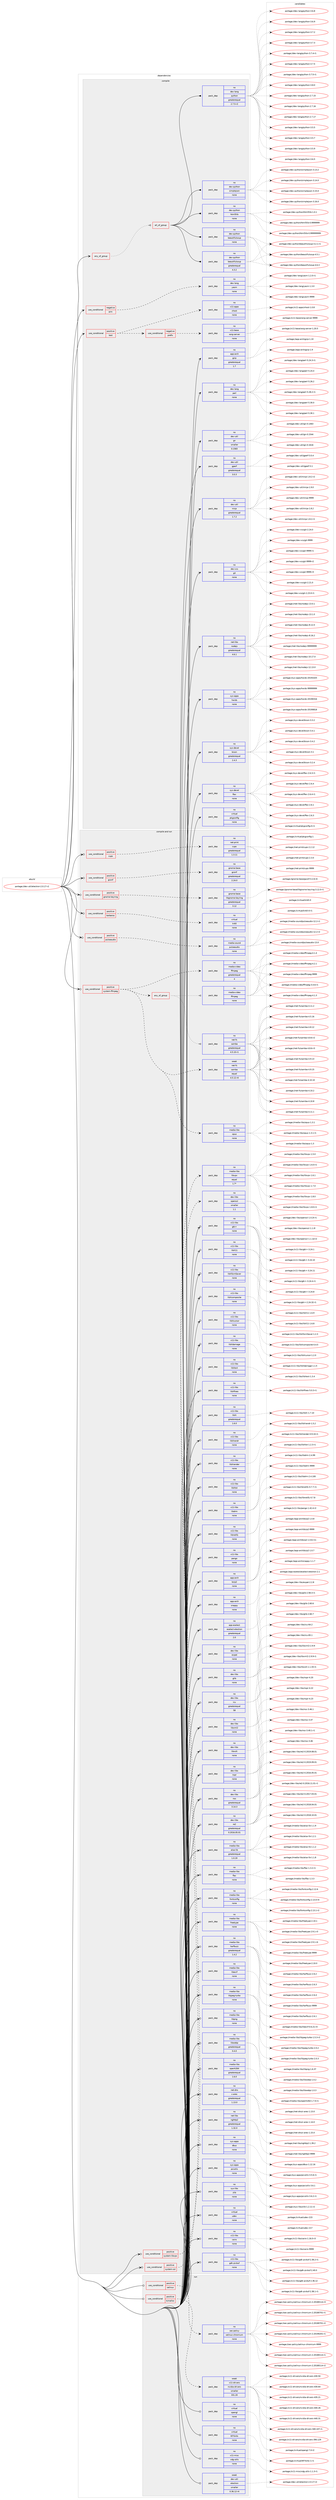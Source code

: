digraph prolog {

# *************
# Graph options
# *************

newrank=true;
concentrate=true;
compound=true;
graph [rankdir=LR,fontname=Helvetica,fontsize=10,ranksep=1.5];#, ranksep=2.5, nodesep=0.2];
edge  [arrowhead=vee];
node  [fontname=Helvetica,fontsize=10];

# **********
# The ebuild
# **********

subgraph cluster_leftcol {
color=gray;
rank=same;
label=<<i>ebuild</i>>;
id [label="portage://dev-util/electron-2.0.17-r2", color=red, width=4, href="../dev-util/electron-2.0.17-r2.svg"];
}

# ****************
# The dependencies
# ****************

subgraph cluster_midcol {
color=gray;
label=<<i>dependencies</i>>;
subgraph cluster_compile {
fillcolor="#eeeeee";
style=filled;
label=<<i>compile</i>>;
subgraph any3570 {
dependency262003 [label=<<TABLE BORDER="0" CELLBORDER="1" CELLSPACING="0" CELLPADDING="4"><TR><TD CELLPADDING="10">any_of_group</TD></TR></TABLE>>, shape=none, color=red];subgraph all76 {
dependency262004 [label=<<TABLE BORDER="0" CELLBORDER="1" CELLSPACING="0" CELLPADDING="4"><TR><TD CELLPADDING="10">all_of_group</TD></TR></TABLE>>, shape=none, color=red];subgraph pack187251 {
dependency262005 [label=<<TABLE BORDER="0" CELLBORDER="1" CELLSPACING="0" CELLPADDING="4" WIDTH="220"><TR><TD ROWSPAN="6" CELLPADDING="30">pack_dep</TD></TR><TR><TD WIDTH="110">no</TD></TR><TR><TD>dev-lang</TD></TR><TR><TD>python</TD></TR><TR><TD>greaterequal</TD></TR><TR><TD>2.7.5-r2</TD></TR></TABLE>>, shape=none, color=blue];
}
dependency262004:e -> dependency262005:w [weight=20,style="solid",arrowhead="inv"];
subgraph pack187252 {
dependency262006 [label=<<TABLE BORDER="0" CELLBORDER="1" CELLSPACING="0" CELLPADDING="4" WIDTH="220"><TR><TD ROWSPAN="6" CELLPADDING="30">pack_dep</TD></TR><TR><TD WIDTH="110">no</TD></TR><TR><TD>dev-python</TD></TR><TR><TD>beautifulsoup</TD></TR><TR><TD>none</TD></TR><TR><TD></TD></TR></TABLE>>, shape=none, color=blue];
}
dependency262004:e -> dependency262006:w [weight=20,style="solid",arrowhead="inv"];
subgraph pack187253 {
dependency262007 [label=<<TABLE BORDER="0" CELLBORDER="1" CELLSPACING="0" CELLPADDING="4" WIDTH="220"><TR><TD ROWSPAN="6" CELLPADDING="30">pack_dep</TD></TR><TR><TD WIDTH="110">no</TD></TR><TR><TD>dev-python</TD></TR><TR><TD>beautifulsoup</TD></TR><TR><TD>greaterequal</TD></TR><TR><TD>4.3.2</TD></TR></TABLE>>, shape=none, color=blue];
}
dependency262004:e -> dependency262007:w [weight=20,style="solid",arrowhead="inv"];
subgraph pack187254 {
dependency262008 [label=<<TABLE BORDER="0" CELLBORDER="1" CELLSPACING="0" CELLPADDING="4" WIDTH="220"><TR><TD ROWSPAN="6" CELLPADDING="30">pack_dep</TD></TR><TR><TD WIDTH="110">no</TD></TR><TR><TD>dev-python</TD></TR><TR><TD>html5lib</TD></TR><TR><TD>none</TD></TR><TR><TD></TD></TR></TABLE>>, shape=none, color=blue];
}
dependency262004:e -> dependency262008:w [weight=20,style="solid",arrowhead="inv"];
subgraph pack187255 {
dependency262009 [label=<<TABLE BORDER="0" CELLBORDER="1" CELLSPACING="0" CELLPADDING="4" WIDTH="220"><TR><TD ROWSPAN="6" CELLPADDING="30">pack_dep</TD></TR><TR><TD WIDTH="110">no</TD></TR><TR><TD>dev-python</TD></TR><TR><TD>simplejson</TD></TR><TR><TD>none</TD></TR><TR><TD></TD></TR></TABLE>>, shape=none, color=blue];
}
dependency262004:e -> dependency262009:w [weight=20,style="solid",arrowhead="inv"];
}
dependency262003:e -> dependency262004:w [weight=20,style="dotted",arrowhead="oinv"];
}
id:e -> dependency262003:w [weight=20,style="solid",arrowhead="vee"];
subgraph cond71109 {
dependency262010 [label=<<TABLE BORDER="0" CELLBORDER="1" CELLSPACING="0" CELLPADDING="4"><TR><TD ROWSPAN="3" CELLPADDING="10">use_conditional</TD></TR><TR><TD>negative</TD></TR><TR><TD>arm</TD></TR></TABLE>>, shape=none, color=red];
subgraph pack187256 {
dependency262011 [label=<<TABLE BORDER="0" CELLBORDER="1" CELLSPACING="0" CELLPADDING="4" WIDTH="220"><TR><TD ROWSPAN="6" CELLPADDING="30">pack_dep</TD></TR><TR><TD WIDTH="110">no</TD></TR><TR><TD>dev-lang</TD></TR><TR><TD>yasm</TD></TR><TR><TD>none</TD></TR><TR><TD></TD></TR></TABLE>>, shape=none, color=blue];
}
dependency262010:e -> dependency262011:w [weight=20,style="dashed",arrowhead="vee"];
}
id:e -> dependency262010:w [weight=20,style="solid",arrowhead="vee"];
subgraph cond71110 {
dependency262012 [label=<<TABLE BORDER="0" CELLBORDER="1" CELLSPACING="0" CELLPADDING="4"><TR><TD ROWSPAN="3" CELLPADDING="10">use_conditional</TD></TR><TR><TD>positive</TD></TR><TR><TD>test</TD></TR></TABLE>>, shape=none, color=red];
subgraph cond71111 {
dependency262013 [label=<<TABLE BORDER="0" CELLBORDER="1" CELLSPACING="0" CELLPADDING="4"><TR><TD ROWSPAN="3" CELLPADDING="10">use_conditional</TD></TR><TR><TD>negative</TD></TR><TR><TD>prefix</TD></TR></TABLE>>, shape=none, color=red];
subgraph pack187257 {
dependency262014 [label=<<TABLE BORDER="0" CELLBORDER="1" CELLSPACING="0" CELLPADDING="4" WIDTH="220"><TR><TD ROWSPAN="6" CELLPADDING="30">pack_dep</TD></TR><TR><TD WIDTH="110">no</TD></TR><TR><TD>x11-base</TD></TR><TR><TD>xorg-server</TD></TR><TR><TD>none</TD></TR><TR><TD></TD></TR></TABLE>>, shape=none, color=blue];
}
dependency262013:e -> dependency262014:w [weight=20,style="dashed",arrowhead="vee"];
}
dependency262012:e -> dependency262013:w [weight=20,style="dashed",arrowhead="vee"];
subgraph pack187258 {
dependency262015 [label=<<TABLE BORDER="0" CELLBORDER="1" CELLSPACING="0" CELLPADDING="4" WIDTH="220"><TR><TD ROWSPAN="6" CELLPADDING="30">pack_dep</TD></TR><TR><TD WIDTH="110">no</TD></TR><TR><TD>x11-apps</TD></TR><TR><TD>xhost</TD></TR><TR><TD>none</TD></TR><TR><TD></TD></TR></TABLE>>, shape=none, color=blue];
}
dependency262012:e -> dependency262015:w [weight=20,style="dashed",arrowhead="vee"];
}
id:e -> dependency262012:w [weight=20,style="solid",arrowhead="vee"];
subgraph pack187259 {
dependency262016 [label=<<TABLE BORDER="0" CELLBORDER="1" CELLSPACING="0" CELLPADDING="4" WIDTH="220"><TR><TD ROWSPAN="6" CELLPADDING="30">pack_dep</TD></TR><TR><TD WIDTH="110">no</TD></TR><TR><TD>app-arch</TD></TR><TR><TD>gzip</TD></TR><TR><TD>greaterequal</TD></TR><TR><TD>1.7</TD></TR></TABLE>>, shape=none, color=blue];
}
id:e -> dependency262016:w [weight=20,style="solid",arrowhead="vee"];
subgraph pack187260 {
dependency262017 [label=<<TABLE BORDER="0" CELLBORDER="1" CELLSPACING="0" CELLPADDING="4" WIDTH="220"><TR><TD ROWSPAN="6" CELLPADDING="30">pack_dep</TD></TR><TR><TD WIDTH="110">no</TD></TR><TR><TD>dev-lang</TD></TR><TR><TD>perl</TD></TR><TR><TD>none</TD></TR><TR><TD></TD></TR></TABLE>>, shape=none, color=blue];
}
id:e -> dependency262017:w [weight=20,style="solid",arrowhead="vee"];
subgraph pack187261 {
dependency262018 [label=<<TABLE BORDER="0" CELLBORDER="1" CELLSPACING="0" CELLPADDING="4" WIDTH="220"><TR><TD ROWSPAN="6" CELLPADDING="30">pack_dep</TD></TR><TR><TD WIDTH="110">no</TD></TR><TR><TD>dev-util</TD></TR><TR><TD>gn</TD></TR><TR><TD>smaller</TD></TR><TR><TD>0.1583</TD></TR></TABLE>>, shape=none, color=blue];
}
id:e -> dependency262018:w [weight=20,style="solid",arrowhead="vee"];
subgraph pack187262 {
dependency262019 [label=<<TABLE BORDER="0" CELLBORDER="1" CELLSPACING="0" CELLPADDING="4" WIDTH="220"><TR><TD ROWSPAN="6" CELLPADDING="30">pack_dep</TD></TR><TR><TD WIDTH="110">no</TD></TR><TR><TD>dev-util</TD></TR><TR><TD>gperf</TD></TR><TR><TD>greaterequal</TD></TR><TR><TD>3.0.3</TD></TR></TABLE>>, shape=none, color=blue];
}
id:e -> dependency262019:w [weight=20,style="solid",arrowhead="vee"];
subgraph pack187263 {
dependency262020 [label=<<TABLE BORDER="0" CELLBORDER="1" CELLSPACING="0" CELLPADDING="4" WIDTH="220"><TR><TD ROWSPAN="6" CELLPADDING="30">pack_dep</TD></TR><TR><TD WIDTH="110">no</TD></TR><TR><TD>dev-util</TD></TR><TR><TD>ninja</TD></TR><TR><TD>greaterequal</TD></TR><TR><TD>1.7.2</TD></TR></TABLE>>, shape=none, color=blue];
}
id:e -> dependency262020:w [weight=20,style="solid",arrowhead="vee"];
subgraph pack187264 {
dependency262021 [label=<<TABLE BORDER="0" CELLBORDER="1" CELLSPACING="0" CELLPADDING="4" WIDTH="220"><TR><TD ROWSPAN="6" CELLPADDING="30">pack_dep</TD></TR><TR><TD WIDTH="110">no</TD></TR><TR><TD>dev-vcs</TD></TR><TR><TD>git</TD></TR><TR><TD>none</TD></TR><TR><TD></TD></TR></TABLE>>, shape=none, color=blue];
}
id:e -> dependency262021:w [weight=20,style="solid",arrowhead="vee"];
subgraph pack187265 {
dependency262022 [label=<<TABLE BORDER="0" CELLBORDER="1" CELLSPACING="0" CELLPADDING="4" WIDTH="220"><TR><TD ROWSPAN="6" CELLPADDING="30">pack_dep</TD></TR><TR><TD WIDTH="110">no</TD></TR><TR><TD>net-libs</TD></TR><TR><TD>nodejs</TD></TR><TR><TD>greaterequal</TD></TR><TR><TD>4.6.1</TD></TR></TABLE>>, shape=none, color=blue];
}
id:e -> dependency262022:w [weight=20,style="solid",arrowhead="vee"];
subgraph pack187266 {
dependency262023 [label=<<TABLE BORDER="0" CELLBORDER="1" CELLSPACING="0" CELLPADDING="4" WIDTH="220"><TR><TD ROWSPAN="6" CELLPADDING="30">pack_dep</TD></TR><TR><TD WIDTH="110">no</TD></TR><TR><TD>sys-apps</TD></TR><TR><TD>hwids</TD></TR><TR><TD>none</TD></TR><TR><TD></TD></TR></TABLE>>, shape=none, color=blue];
}
id:e -> dependency262023:w [weight=20,style="solid",arrowhead="vee"];
subgraph pack187267 {
dependency262024 [label=<<TABLE BORDER="0" CELLBORDER="1" CELLSPACING="0" CELLPADDING="4" WIDTH="220"><TR><TD ROWSPAN="6" CELLPADDING="30">pack_dep</TD></TR><TR><TD WIDTH="110">no</TD></TR><TR><TD>sys-devel</TD></TR><TR><TD>bison</TD></TR><TR><TD>greaterequal</TD></TR><TR><TD>2.4.3</TD></TR></TABLE>>, shape=none, color=blue];
}
id:e -> dependency262024:w [weight=20,style="solid",arrowhead="vee"];
subgraph pack187268 {
dependency262025 [label=<<TABLE BORDER="0" CELLBORDER="1" CELLSPACING="0" CELLPADDING="4" WIDTH="220"><TR><TD ROWSPAN="6" CELLPADDING="30">pack_dep</TD></TR><TR><TD WIDTH="110">no</TD></TR><TR><TD>sys-devel</TD></TR><TR><TD>flex</TD></TR><TR><TD>none</TD></TR><TR><TD></TD></TR></TABLE>>, shape=none, color=blue];
}
id:e -> dependency262025:w [weight=20,style="solid",arrowhead="vee"];
subgraph pack187269 {
dependency262026 [label=<<TABLE BORDER="0" CELLBORDER="1" CELLSPACING="0" CELLPADDING="4" WIDTH="220"><TR><TD ROWSPAN="6" CELLPADDING="30">pack_dep</TD></TR><TR><TD WIDTH="110">no</TD></TR><TR><TD>virtual</TD></TR><TR><TD>pkgconfig</TD></TR><TR><TD>none</TD></TR><TR><TD></TD></TR></TABLE>>, shape=none, color=blue];
}
id:e -> dependency262026:w [weight=20,style="solid",arrowhead="vee"];
}
subgraph cluster_compileandrun {
fillcolor="#eeeeee";
style=filled;
label=<<i>compile and run</i>>;
subgraph cond71112 {
dependency262027 [label=<<TABLE BORDER="0" CELLBORDER="1" CELLSPACING="0" CELLPADDING="4"><TR><TD ROWSPAN="3" CELLPADDING="10">use_conditional</TD></TR><TR><TD>positive</TD></TR><TR><TD>cups</TD></TR></TABLE>>, shape=none, color=red];
subgraph pack187270 {
dependency262028 [label=<<TABLE BORDER="0" CELLBORDER="1" CELLSPACING="0" CELLPADDING="4" WIDTH="220"><TR><TD ROWSPAN="6" CELLPADDING="30">pack_dep</TD></TR><TR><TD WIDTH="110">no</TD></TR><TR><TD>net-print</TD></TR><TR><TD>cups</TD></TR><TR><TD>greaterequal</TD></TR><TR><TD>1.3.11</TD></TR></TABLE>>, shape=none, color=blue];
}
dependency262027:e -> dependency262028:w [weight=20,style="dashed",arrowhead="vee"];
}
id:e -> dependency262027:w [weight=20,style="solid",arrowhead="odotvee"];
subgraph cond71113 {
dependency262029 [label=<<TABLE BORDER="0" CELLBORDER="1" CELLSPACING="0" CELLPADDING="4"><TR><TD ROWSPAN="3" CELLPADDING="10">use_conditional</TD></TR><TR><TD>positive</TD></TR><TR><TD>gconf</TD></TR></TABLE>>, shape=none, color=red];
subgraph pack187271 {
dependency262030 [label=<<TABLE BORDER="0" CELLBORDER="1" CELLSPACING="0" CELLPADDING="4" WIDTH="220"><TR><TD ROWSPAN="6" CELLPADDING="30">pack_dep</TD></TR><TR><TD WIDTH="110">no</TD></TR><TR><TD>gnome-base</TD></TR><TR><TD>gconf</TD></TR><TR><TD>greaterequal</TD></TR><TR><TD>2.24.0</TD></TR></TABLE>>, shape=none, color=blue];
}
dependency262029:e -> dependency262030:w [weight=20,style="dashed",arrowhead="vee"];
}
id:e -> dependency262029:w [weight=20,style="solid",arrowhead="odotvee"];
subgraph cond71114 {
dependency262031 [label=<<TABLE BORDER="0" CELLBORDER="1" CELLSPACING="0" CELLPADDING="4"><TR><TD ROWSPAN="3" CELLPADDING="10">use_conditional</TD></TR><TR><TD>positive</TD></TR><TR><TD>gnome-keyring</TD></TR></TABLE>>, shape=none, color=red];
subgraph pack187272 {
dependency262032 [label=<<TABLE BORDER="0" CELLBORDER="1" CELLSPACING="0" CELLPADDING="4" WIDTH="220"><TR><TD ROWSPAN="6" CELLPADDING="30">pack_dep</TD></TR><TR><TD WIDTH="110">no</TD></TR><TR><TD>gnome-base</TD></TR><TR><TD>libgnome-keyring</TD></TR><TR><TD>greaterequal</TD></TR><TR><TD>3.12</TD></TR></TABLE>>, shape=none, color=blue];
}
dependency262031:e -> dependency262032:w [weight=20,style="dashed",arrowhead="vee"];
}
id:e -> dependency262031:w [weight=20,style="solid",arrowhead="odotvee"];
subgraph cond71115 {
dependency262033 [label=<<TABLE BORDER="0" CELLBORDER="1" CELLSPACING="0" CELLPADDING="4"><TR><TD ROWSPAN="3" CELLPADDING="10">use_conditional</TD></TR><TR><TD>positive</TD></TR><TR><TD>kerberos</TD></TR></TABLE>>, shape=none, color=red];
subgraph pack187273 {
dependency262034 [label=<<TABLE BORDER="0" CELLBORDER="1" CELLSPACING="0" CELLPADDING="4" WIDTH="220"><TR><TD ROWSPAN="6" CELLPADDING="30">pack_dep</TD></TR><TR><TD WIDTH="110">no</TD></TR><TR><TD>virtual</TD></TR><TR><TD>krb5</TD></TR><TR><TD>none</TD></TR><TR><TD></TD></TR></TABLE>>, shape=none, color=blue];
}
dependency262033:e -> dependency262034:w [weight=20,style="dashed",arrowhead="vee"];
}
id:e -> dependency262033:w [weight=20,style="solid",arrowhead="odotvee"];
subgraph cond71116 {
dependency262035 [label=<<TABLE BORDER="0" CELLBORDER="1" CELLSPACING="0" CELLPADDING="4"><TR><TD ROWSPAN="3" CELLPADDING="10">use_conditional</TD></TR><TR><TD>positive</TD></TR><TR><TD>pulseaudio</TD></TR></TABLE>>, shape=none, color=red];
subgraph pack187274 {
dependency262036 [label=<<TABLE BORDER="0" CELLBORDER="1" CELLSPACING="0" CELLPADDING="4" WIDTH="220"><TR><TD ROWSPAN="6" CELLPADDING="30">pack_dep</TD></TR><TR><TD WIDTH="110">no</TD></TR><TR><TD>media-sound</TD></TR><TR><TD>pulseaudio</TD></TR><TR><TD>none</TD></TR><TR><TD></TD></TR></TABLE>>, shape=none, color=blue];
}
dependency262035:e -> dependency262036:w [weight=20,style="dashed",arrowhead="vee"];
}
id:e -> dependency262035:w [weight=20,style="solid",arrowhead="odotvee"];
subgraph cond71117 {
dependency262037 [label=<<TABLE BORDER="0" CELLBORDER="1" CELLSPACING="0" CELLPADDING="4"><TR><TD ROWSPAN="3" CELLPADDING="10">use_conditional</TD></TR><TR><TD>positive</TD></TR><TR><TD>system-ffmpeg</TD></TR></TABLE>>, shape=none, color=red];
subgraph pack187275 {
dependency262038 [label=<<TABLE BORDER="0" CELLBORDER="1" CELLSPACING="0" CELLPADDING="4" WIDTH="220"><TR><TD ROWSPAN="6" CELLPADDING="30">pack_dep</TD></TR><TR><TD WIDTH="110">no</TD></TR><TR><TD>media-video</TD></TR><TR><TD>ffmpeg</TD></TR><TR><TD>greaterequal</TD></TR><TR><TD>4</TD></TR></TABLE>>, shape=none, color=blue];
}
dependency262037:e -> dependency262038:w [weight=20,style="dashed",arrowhead="vee"];
subgraph any3571 {
dependency262039 [label=<<TABLE BORDER="0" CELLBORDER="1" CELLSPACING="0" CELLPADDING="4"><TR><TD CELLPADDING="10">any_of_group</TD></TR></TABLE>>, shape=none, color=red];subgraph pack187276 {
dependency262040 [label=<<TABLE BORDER="0" CELLBORDER="1" CELLSPACING="0" CELLPADDING="4" WIDTH="220"><TR><TD ROWSPAN="6" CELLPADDING="30">pack_dep</TD></TR><TR><TD WIDTH="110">no</TD></TR><TR><TD>media-video</TD></TR><TR><TD>ffmpeg</TD></TR><TR><TD>none</TD></TR><TR><TD></TD></TR></TABLE>>, shape=none, color=blue];
}
dependency262039:e -> dependency262040:w [weight=20,style="dotted",arrowhead="oinv"];
subgraph pack187277 {
dependency262041 [label=<<TABLE BORDER="0" CELLBORDER="1" CELLSPACING="0" CELLPADDING="4" WIDTH="220"><TR><TD ROWSPAN="6" CELLPADDING="30">pack_dep</TD></TR><TR><TD WIDTH="110">no</TD></TR><TR><TD>net-fs</TD></TR><TR><TD>samba</TD></TR><TR><TD>greaterequal</TD></TR><TR><TD>4.5.10-r1</TD></TR></TABLE>>, shape=none, color=blue];
}
dependency262039:e -> dependency262041:w [weight=20,style="dotted",arrowhead="oinv"];
}
dependency262037:e -> dependency262039:w [weight=20,style="dashed",arrowhead="vee"];
subgraph pack187278 {
dependency262042 [label=<<TABLE BORDER="0" CELLBORDER="1" CELLSPACING="0" CELLPADDING="4" WIDTH="220"><TR><TD ROWSPAN="6" CELLPADDING="30">pack_dep</TD></TR><TR><TD WIDTH="110">weak</TD></TR><TR><TD>net-fs</TD></TR><TR><TD>samba</TD></TR><TR><TD>equal</TD></TR><TR><TD>4.5.12-r0</TD></TR></TABLE>>, shape=none, color=blue];
}
dependency262037:e -> dependency262042:w [weight=20,style="dashed",arrowhead="vee"];
subgraph pack187279 {
dependency262043 [label=<<TABLE BORDER="0" CELLBORDER="1" CELLSPACING="0" CELLPADDING="4" WIDTH="220"><TR><TD ROWSPAN="6" CELLPADDING="30">pack_dep</TD></TR><TR><TD WIDTH="110">no</TD></TR><TR><TD>media-libs</TD></TR><TR><TD>opus</TD></TR><TR><TD>none</TD></TR><TR><TD></TD></TR></TABLE>>, shape=none, color=blue];
}
dependency262037:e -> dependency262043:w [weight=20,style="dashed",arrowhead="vee"];
}
id:e -> dependency262037:w [weight=20,style="solid",arrowhead="odotvee"];
subgraph cond71118 {
dependency262044 [label=<<TABLE BORDER="0" CELLBORDER="1" CELLSPACING="0" CELLPADDING="4"><TR><TD ROWSPAN="3" CELLPADDING="10">use_conditional</TD></TR><TR><TD>positive</TD></TR><TR><TD>system-libvpx</TD></TR></TABLE>>, shape=none, color=red];
subgraph pack187280 {
dependency262045 [label=<<TABLE BORDER="0" CELLBORDER="1" CELLSPACING="0" CELLPADDING="4" WIDTH="220"><TR><TD ROWSPAN="6" CELLPADDING="30">pack_dep</TD></TR><TR><TD WIDTH="110">no</TD></TR><TR><TD>media-libs</TD></TR><TR><TD>libvpx</TD></TR><TR><TD>equal</TD></TR><TR><TD>1.7*</TD></TR></TABLE>>, shape=none, color=blue];
}
dependency262044:e -> dependency262045:w [weight=20,style="dashed",arrowhead="vee"];
}
id:e -> dependency262044:w [weight=20,style="solid",arrowhead="odotvee"];
subgraph cond71119 {
dependency262046 [label=<<TABLE BORDER="0" CELLBORDER="1" CELLSPACING="0" CELLPADDING="4"><TR><TD ROWSPAN="3" CELLPADDING="10">use_conditional</TD></TR><TR><TD>positive</TD></TR><TR><TD>system-ssl</TD></TR></TABLE>>, shape=none, color=red];
subgraph pack187281 {
dependency262047 [label=<<TABLE BORDER="0" CELLBORDER="1" CELLSPACING="0" CELLPADDING="4" WIDTH="220"><TR><TD ROWSPAN="6" CELLPADDING="30">pack_dep</TD></TR><TR><TD WIDTH="110">no</TD></TR><TR><TD>dev-libs</TD></TR><TR><TD>openssl</TD></TR><TR><TD>smaller</TD></TR><TR><TD>1.1</TD></TR></TABLE>>, shape=none, color=blue];
}
dependency262046:e -> dependency262047:w [weight=20,style="dashed",arrowhead="vee"];
}
id:e -> dependency262046:w [weight=20,style="solid",arrowhead="odotvee"];
subgraph pack187282 {
dependency262048 [label=<<TABLE BORDER="0" CELLBORDER="1" CELLSPACING="0" CELLPADDING="4" WIDTH="220"><TR><TD ROWSPAN="6" CELLPADDING="30">pack_dep</TD></TR><TR><TD WIDTH="110">no</TD></TR><TR><TD>app-arch</TD></TR><TR><TD>bzip2</TD></TR><TR><TD>none</TD></TR><TR><TD></TD></TR></TABLE>>, shape=none, color=blue];
}
id:e -> dependency262048:w [weight=20,style="solid",arrowhead="odotvee"];
subgraph pack187283 {
dependency262049 [label=<<TABLE BORDER="0" CELLBORDER="1" CELLSPACING="0" CELLPADDING="4" WIDTH="220"><TR><TD ROWSPAN="6" CELLPADDING="30">pack_dep</TD></TR><TR><TD WIDTH="110">no</TD></TR><TR><TD>app-arch</TD></TR><TR><TD>snappy</TD></TR><TR><TD>none</TD></TR><TR><TD></TD></TR></TABLE>>, shape=none, color=blue];
}
id:e -> dependency262049:w [weight=20,style="solid",arrowhead="odotvee"];
subgraph pack187284 {
dependency262050 [label=<<TABLE BORDER="0" CELLBORDER="1" CELLSPACING="0" CELLPADDING="4" WIDTH="220"><TR><TD ROWSPAN="6" CELLPADDING="30">pack_dep</TD></TR><TR><TD WIDTH="110">no</TD></TR><TR><TD>app-eselect</TD></TR><TR><TD>eselect-electron</TD></TR><TR><TD>greaterequal</TD></TR><TR><TD>2.0</TD></TR></TABLE>>, shape=none, color=blue];
}
id:e -> dependency262050:w [weight=20,style="solid",arrowhead="odotvee"];
subgraph pack187285 {
dependency262051 [label=<<TABLE BORDER="0" CELLBORDER="1" CELLSPACING="0" CELLPADDING="4" WIDTH="220"><TR><TD ROWSPAN="6" CELLPADDING="30">pack_dep</TD></TR><TR><TD WIDTH="110">no</TD></TR><TR><TD>dev-libs</TD></TR><TR><TD>expat</TD></TR><TR><TD>none</TD></TR><TR><TD></TD></TR></TABLE>>, shape=none, color=blue];
}
id:e -> dependency262051:w [weight=20,style="solid",arrowhead="odotvee"];
subgraph pack187286 {
dependency262052 [label=<<TABLE BORDER="0" CELLBORDER="1" CELLSPACING="0" CELLPADDING="4" WIDTH="220"><TR><TD ROWSPAN="6" CELLPADDING="30">pack_dep</TD></TR><TR><TD WIDTH="110">no</TD></TR><TR><TD>dev-libs</TD></TR><TR><TD>glib</TD></TR><TR><TD>none</TD></TR><TR><TD></TD></TR></TABLE>>, shape=none, color=blue];
}
id:e -> dependency262052:w [weight=20,style="solid",arrowhead="odotvee"];
subgraph pack187287 {
dependency262053 [label=<<TABLE BORDER="0" CELLBORDER="1" CELLSPACING="0" CELLPADDING="4" WIDTH="220"><TR><TD ROWSPAN="6" CELLPADDING="30">pack_dep</TD></TR><TR><TD WIDTH="110">no</TD></TR><TR><TD>dev-libs</TD></TR><TR><TD>icu</TD></TR><TR><TD>greaterequal</TD></TR><TR><TD>58</TD></TR></TABLE>>, shape=none, color=blue];
}
id:e -> dependency262053:w [weight=20,style="solid",arrowhead="odotvee"];
subgraph pack187288 {
dependency262054 [label=<<TABLE BORDER="0" CELLBORDER="1" CELLSPACING="0" CELLPADDING="4" WIDTH="220"><TR><TD ROWSPAN="6" CELLPADDING="30">pack_dep</TD></TR><TR><TD WIDTH="110">no</TD></TR><TR><TD>dev-libs</TD></TR><TR><TD>libxml2</TD></TR><TR><TD>none</TD></TR><TR><TD></TD></TR></TABLE>>, shape=none, color=blue];
}
id:e -> dependency262054:w [weight=20,style="solid",arrowhead="odotvee"];
subgraph pack187289 {
dependency262055 [label=<<TABLE BORDER="0" CELLBORDER="1" CELLSPACING="0" CELLPADDING="4" WIDTH="220"><TR><TD ROWSPAN="6" CELLPADDING="30">pack_dep</TD></TR><TR><TD WIDTH="110">no</TD></TR><TR><TD>dev-libs</TD></TR><TR><TD>libxslt</TD></TR><TR><TD>none</TD></TR><TR><TD></TD></TR></TABLE>>, shape=none, color=blue];
}
id:e -> dependency262055:w [weight=20,style="solid",arrowhead="odotvee"];
subgraph pack187290 {
dependency262056 [label=<<TABLE BORDER="0" CELLBORDER="1" CELLSPACING="0" CELLPADDING="4" WIDTH="220"><TR><TD ROWSPAN="6" CELLPADDING="30">pack_dep</TD></TR><TR><TD WIDTH="110">no</TD></TR><TR><TD>dev-libs</TD></TR><TR><TD>nspr</TD></TR><TR><TD>none</TD></TR><TR><TD></TD></TR></TABLE>>, shape=none, color=blue];
}
id:e -> dependency262056:w [weight=20,style="solid",arrowhead="odotvee"];
subgraph pack187291 {
dependency262057 [label=<<TABLE BORDER="0" CELLBORDER="1" CELLSPACING="0" CELLPADDING="4" WIDTH="220"><TR><TD ROWSPAN="6" CELLPADDING="30">pack_dep</TD></TR><TR><TD WIDTH="110">no</TD></TR><TR><TD>dev-libs</TD></TR><TR><TD>nss</TD></TR><TR><TD>greaterequal</TD></TR><TR><TD>3.14.3</TD></TR></TABLE>>, shape=none, color=blue];
}
id:e -> dependency262057:w [weight=20,style="solid",arrowhead="odotvee"];
subgraph pack187292 {
dependency262058 [label=<<TABLE BORDER="0" CELLBORDER="1" CELLSPACING="0" CELLPADDING="4" WIDTH="220"><TR><TD ROWSPAN="6" CELLPADDING="30">pack_dep</TD></TR><TR><TD WIDTH="110">no</TD></TR><TR><TD>dev-libs</TD></TR><TR><TD>re2</TD></TR><TR><TD>greaterequal</TD></TR><TR><TD>0.2016.05.01</TD></TR></TABLE>>, shape=none, color=blue];
}
id:e -> dependency262058:w [weight=20,style="solid",arrowhead="odotvee"];
subgraph pack187293 {
dependency262059 [label=<<TABLE BORDER="0" CELLBORDER="1" CELLSPACING="0" CELLPADDING="4" WIDTH="220"><TR><TD ROWSPAN="6" CELLPADDING="30">pack_dep</TD></TR><TR><TD WIDTH="110">no</TD></TR><TR><TD>media-libs</TD></TR><TR><TD>alsa-lib</TD></TR><TR><TD>greaterequal</TD></TR><TR><TD>1.0.19</TD></TR></TABLE>>, shape=none, color=blue];
}
id:e -> dependency262059:w [weight=20,style="solid",arrowhead="odotvee"];
subgraph pack187294 {
dependency262060 [label=<<TABLE BORDER="0" CELLBORDER="1" CELLSPACING="0" CELLPADDING="4" WIDTH="220"><TR><TD ROWSPAN="6" CELLPADDING="30">pack_dep</TD></TR><TR><TD WIDTH="110">no</TD></TR><TR><TD>media-libs</TD></TR><TR><TD>flac</TD></TR><TR><TD>none</TD></TR><TR><TD></TD></TR></TABLE>>, shape=none, color=blue];
}
id:e -> dependency262060:w [weight=20,style="solid",arrowhead="odotvee"];
subgraph pack187295 {
dependency262061 [label=<<TABLE BORDER="0" CELLBORDER="1" CELLSPACING="0" CELLPADDING="4" WIDTH="220"><TR><TD ROWSPAN="6" CELLPADDING="30">pack_dep</TD></TR><TR><TD WIDTH="110">no</TD></TR><TR><TD>media-libs</TD></TR><TR><TD>fontconfig</TD></TR><TR><TD>none</TD></TR><TR><TD></TD></TR></TABLE>>, shape=none, color=blue];
}
id:e -> dependency262061:w [weight=20,style="solid",arrowhead="odotvee"];
subgraph pack187296 {
dependency262062 [label=<<TABLE BORDER="0" CELLBORDER="1" CELLSPACING="0" CELLPADDING="4" WIDTH="220"><TR><TD ROWSPAN="6" CELLPADDING="30">pack_dep</TD></TR><TR><TD WIDTH="110">no</TD></TR><TR><TD>media-libs</TD></TR><TR><TD>freetype</TD></TR><TR><TD>none</TD></TR><TR><TD></TD></TR></TABLE>>, shape=none, color=blue];
}
id:e -> dependency262062:w [weight=20,style="solid",arrowhead="odotvee"];
subgraph pack187297 {
dependency262063 [label=<<TABLE BORDER="0" CELLBORDER="1" CELLSPACING="0" CELLPADDING="4" WIDTH="220"><TR><TD ROWSPAN="6" CELLPADDING="30">pack_dep</TD></TR><TR><TD WIDTH="110">no</TD></TR><TR><TD>media-libs</TD></TR><TR><TD>harfbuzz</TD></TR><TR><TD>greaterequal</TD></TR><TR><TD>1.4.2</TD></TR></TABLE>>, shape=none, color=blue];
}
id:e -> dependency262063:w [weight=20,style="solid",arrowhead="odotvee"];
subgraph pack187298 {
dependency262064 [label=<<TABLE BORDER="0" CELLBORDER="1" CELLSPACING="0" CELLPADDING="4" WIDTH="220"><TR><TD ROWSPAN="6" CELLPADDING="30">pack_dep</TD></TR><TR><TD WIDTH="110">no</TD></TR><TR><TD>media-libs</TD></TR><TR><TD>libexif</TD></TR><TR><TD>none</TD></TR><TR><TD></TD></TR></TABLE>>, shape=none, color=blue];
}
id:e -> dependency262064:w [weight=20,style="solid",arrowhead="odotvee"];
subgraph pack187299 {
dependency262065 [label=<<TABLE BORDER="0" CELLBORDER="1" CELLSPACING="0" CELLPADDING="4" WIDTH="220"><TR><TD ROWSPAN="6" CELLPADDING="30">pack_dep</TD></TR><TR><TD WIDTH="110">no</TD></TR><TR><TD>media-libs</TD></TR><TR><TD>libjpeg-turbo</TD></TR><TR><TD>none</TD></TR><TR><TD></TD></TR></TABLE>>, shape=none, color=blue];
}
id:e -> dependency262065:w [weight=20,style="solid",arrowhead="odotvee"];
subgraph pack187300 {
dependency262066 [label=<<TABLE BORDER="0" CELLBORDER="1" CELLSPACING="0" CELLPADDING="4" WIDTH="220"><TR><TD ROWSPAN="6" CELLPADDING="30">pack_dep</TD></TR><TR><TD WIDTH="110">no</TD></TR><TR><TD>media-libs</TD></TR><TR><TD>libpng</TD></TR><TR><TD>none</TD></TR><TR><TD></TD></TR></TABLE>>, shape=none, color=blue];
}
id:e -> dependency262066:w [weight=20,style="solid",arrowhead="odotvee"];
subgraph pack187301 {
dependency262067 [label=<<TABLE BORDER="0" CELLBORDER="1" CELLSPACING="0" CELLPADDING="4" WIDTH="220"><TR><TD ROWSPAN="6" CELLPADDING="30">pack_dep</TD></TR><TR><TD WIDTH="110">no</TD></TR><TR><TD>media-libs</TD></TR><TR><TD>libwebp</TD></TR><TR><TD>greaterequal</TD></TR><TR><TD>0.4.0</TD></TR></TABLE>>, shape=none, color=blue];
}
id:e -> dependency262067:w [weight=20,style="solid",arrowhead="odotvee"];
subgraph pack187302 {
dependency262068 [label=<<TABLE BORDER="0" CELLBORDER="1" CELLSPACING="0" CELLPADDING="4" WIDTH="220"><TR><TD ROWSPAN="6" CELLPADDING="30">pack_dep</TD></TR><TR><TD WIDTH="110">no</TD></TR><TR><TD>media-libs</TD></TR><TR><TD>openh264</TD></TR><TR><TD>greaterequal</TD></TR><TR><TD>1.6.0</TD></TR></TABLE>>, shape=none, color=blue];
}
id:e -> dependency262068:w [weight=20,style="solid",arrowhead="odotvee"];
subgraph pack187303 {
dependency262069 [label=<<TABLE BORDER="0" CELLBORDER="1" CELLSPACING="0" CELLPADDING="4" WIDTH="220"><TR><TD ROWSPAN="6" CELLPADDING="30">pack_dep</TD></TR><TR><TD WIDTH="110">no</TD></TR><TR><TD>net-dns</TD></TR><TR><TD>c-ares</TD></TR><TR><TD>greaterequal</TD></TR><TR><TD>1.13.0</TD></TR></TABLE>>, shape=none, color=blue];
}
id:e -> dependency262069:w [weight=20,style="solid",arrowhead="odotvee"];
subgraph pack187304 {
dependency262070 [label=<<TABLE BORDER="0" CELLBORDER="1" CELLSPACING="0" CELLPADDING="4" WIDTH="220"><TR><TD ROWSPAN="6" CELLPADDING="30">pack_dep</TD></TR><TR><TD WIDTH="110">no</TD></TR><TR><TD>net-libs</TD></TR><TR><TD>nghttp2</TD></TR><TR><TD>greaterequal</TD></TR><TR><TD>1.32.0</TD></TR></TABLE>>, shape=none, color=blue];
}
id:e -> dependency262070:w [weight=20,style="solid",arrowhead="odotvee"];
subgraph pack187305 {
dependency262071 [label=<<TABLE BORDER="0" CELLBORDER="1" CELLSPACING="0" CELLPADDING="4" WIDTH="220"><TR><TD ROWSPAN="6" CELLPADDING="30">pack_dep</TD></TR><TR><TD WIDTH="110">no</TD></TR><TR><TD>sys-apps</TD></TR><TR><TD>dbus</TD></TR><TR><TD>none</TD></TR><TR><TD></TD></TR></TABLE>>, shape=none, color=blue];
}
id:e -> dependency262071:w [weight=20,style="solid",arrowhead="odotvee"];
subgraph pack187306 {
dependency262072 [label=<<TABLE BORDER="0" CELLBORDER="1" CELLSPACING="0" CELLPADDING="4" WIDTH="220"><TR><TD ROWSPAN="6" CELLPADDING="30">pack_dep</TD></TR><TR><TD WIDTH="110">no</TD></TR><TR><TD>sys-apps</TD></TR><TR><TD>pciutils</TD></TR><TR><TD>none</TD></TR><TR><TD></TD></TR></TABLE>>, shape=none, color=blue];
}
id:e -> dependency262072:w [weight=20,style="solid",arrowhead="odotvee"];
subgraph pack187307 {
dependency262073 [label=<<TABLE BORDER="0" CELLBORDER="1" CELLSPACING="0" CELLPADDING="4" WIDTH="220"><TR><TD ROWSPAN="6" CELLPADDING="30">pack_dep</TD></TR><TR><TD WIDTH="110">no</TD></TR><TR><TD>sys-libs</TD></TR><TR><TD>zlib</TD></TR><TR><TD>none</TD></TR><TR><TD></TD></TR></TABLE>>, shape=none, color=blue];
}
id:e -> dependency262073:w [weight=20,style="solid",arrowhead="odotvee"];
subgraph pack187308 {
dependency262074 [label=<<TABLE BORDER="0" CELLBORDER="1" CELLSPACING="0" CELLPADDING="4" WIDTH="220"><TR><TD ROWSPAN="6" CELLPADDING="30">pack_dep</TD></TR><TR><TD WIDTH="110">no</TD></TR><TR><TD>virtual</TD></TR><TR><TD>udev</TD></TR><TR><TD>none</TD></TR><TR><TD></TD></TR></TABLE>>, shape=none, color=blue];
}
id:e -> dependency262074:w [weight=20,style="solid",arrowhead="odotvee"];
subgraph pack187309 {
dependency262075 [label=<<TABLE BORDER="0" CELLBORDER="1" CELLSPACING="0" CELLPADDING="4" WIDTH="220"><TR><TD ROWSPAN="6" CELLPADDING="30">pack_dep</TD></TR><TR><TD WIDTH="110">no</TD></TR><TR><TD>x11-libs</TD></TR><TR><TD>cairo</TD></TR><TR><TD>none</TD></TR><TR><TD></TD></TR></TABLE>>, shape=none, color=blue];
}
id:e -> dependency262075:w [weight=20,style="solid",arrowhead="odotvee"];
subgraph pack187310 {
dependency262076 [label=<<TABLE BORDER="0" CELLBORDER="1" CELLSPACING="0" CELLPADDING="4" WIDTH="220"><TR><TD ROWSPAN="6" CELLPADDING="30">pack_dep</TD></TR><TR><TD WIDTH="110">no</TD></TR><TR><TD>x11-libs</TD></TR><TR><TD>gdk-pixbuf</TD></TR><TR><TD>none</TD></TR><TR><TD></TD></TR></TABLE>>, shape=none, color=blue];
}
id:e -> dependency262076:w [weight=20,style="solid",arrowhead="odotvee"];
subgraph pack187311 {
dependency262077 [label=<<TABLE BORDER="0" CELLBORDER="1" CELLSPACING="0" CELLPADDING="4" WIDTH="220"><TR><TD ROWSPAN="6" CELLPADDING="30">pack_dep</TD></TR><TR><TD WIDTH="110">no</TD></TR><TR><TD>x11-libs</TD></TR><TR><TD>gtk+</TD></TR><TR><TD>none</TD></TR><TR><TD></TD></TR></TABLE>>, shape=none, color=blue];
}
id:e -> dependency262077:w [weight=20,style="solid",arrowhead="odotvee"];
subgraph pack187312 {
dependency262078 [label=<<TABLE BORDER="0" CELLBORDER="1" CELLSPACING="0" CELLPADDING="4" WIDTH="220"><TR><TD ROWSPAN="6" CELLPADDING="30">pack_dep</TD></TR><TR><TD WIDTH="110">no</TD></TR><TR><TD>x11-libs</TD></TR><TR><TD>libX11</TD></TR><TR><TD>none</TD></TR><TR><TD></TD></TR></TABLE>>, shape=none, color=blue];
}
id:e -> dependency262078:w [weight=20,style="solid",arrowhead="odotvee"];
subgraph pack187313 {
dependency262079 [label=<<TABLE BORDER="0" CELLBORDER="1" CELLSPACING="0" CELLPADDING="4" WIDTH="220"><TR><TD ROWSPAN="6" CELLPADDING="30">pack_dep</TD></TR><TR><TD WIDTH="110">no</TD></TR><TR><TD>x11-libs</TD></TR><TR><TD>libXScrnSaver</TD></TR><TR><TD>none</TD></TR><TR><TD></TD></TR></TABLE>>, shape=none, color=blue];
}
id:e -> dependency262079:w [weight=20,style="solid",arrowhead="odotvee"];
subgraph pack187314 {
dependency262080 [label=<<TABLE BORDER="0" CELLBORDER="1" CELLSPACING="0" CELLPADDING="4" WIDTH="220"><TR><TD ROWSPAN="6" CELLPADDING="30">pack_dep</TD></TR><TR><TD WIDTH="110">no</TD></TR><TR><TD>x11-libs</TD></TR><TR><TD>libXcomposite</TD></TR><TR><TD>none</TD></TR><TR><TD></TD></TR></TABLE>>, shape=none, color=blue];
}
id:e -> dependency262080:w [weight=20,style="solid",arrowhead="odotvee"];
subgraph pack187315 {
dependency262081 [label=<<TABLE BORDER="0" CELLBORDER="1" CELLSPACING="0" CELLPADDING="4" WIDTH="220"><TR><TD ROWSPAN="6" CELLPADDING="30">pack_dep</TD></TR><TR><TD WIDTH="110">no</TD></TR><TR><TD>x11-libs</TD></TR><TR><TD>libXcursor</TD></TR><TR><TD>none</TD></TR><TR><TD></TD></TR></TABLE>>, shape=none, color=blue];
}
id:e -> dependency262081:w [weight=20,style="solid",arrowhead="odotvee"];
subgraph pack187316 {
dependency262082 [label=<<TABLE BORDER="0" CELLBORDER="1" CELLSPACING="0" CELLPADDING="4" WIDTH="220"><TR><TD ROWSPAN="6" CELLPADDING="30">pack_dep</TD></TR><TR><TD WIDTH="110">no</TD></TR><TR><TD>x11-libs</TD></TR><TR><TD>libXdamage</TD></TR><TR><TD>none</TD></TR><TR><TD></TD></TR></TABLE>>, shape=none, color=blue];
}
id:e -> dependency262082:w [weight=20,style="solid",arrowhead="odotvee"];
subgraph pack187317 {
dependency262083 [label=<<TABLE BORDER="0" CELLBORDER="1" CELLSPACING="0" CELLPADDING="4" WIDTH="220"><TR><TD ROWSPAN="6" CELLPADDING="30">pack_dep</TD></TR><TR><TD WIDTH="110">no</TD></TR><TR><TD>x11-libs</TD></TR><TR><TD>libXext</TD></TR><TR><TD>none</TD></TR><TR><TD></TD></TR></TABLE>>, shape=none, color=blue];
}
id:e -> dependency262083:w [weight=20,style="solid",arrowhead="odotvee"];
subgraph pack187318 {
dependency262084 [label=<<TABLE BORDER="0" CELLBORDER="1" CELLSPACING="0" CELLPADDING="4" WIDTH="220"><TR><TD ROWSPAN="6" CELLPADDING="30">pack_dep</TD></TR><TR><TD WIDTH="110">no</TD></TR><TR><TD>x11-libs</TD></TR><TR><TD>libXfixes</TD></TR><TR><TD>none</TD></TR><TR><TD></TD></TR></TABLE>>, shape=none, color=blue];
}
id:e -> dependency262084:w [weight=20,style="solid",arrowhead="odotvee"];
subgraph pack187319 {
dependency262085 [label=<<TABLE BORDER="0" CELLBORDER="1" CELLSPACING="0" CELLPADDING="4" WIDTH="220"><TR><TD ROWSPAN="6" CELLPADDING="30">pack_dep</TD></TR><TR><TD WIDTH="110">no</TD></TR><TR><TD>x11-libs</TD></TR><TR><TD>libXi</TD></TR><TR><TD>greaterequal</TD></TR><TR><TD>1.6.0</TD></TR></TABLE>>, shape=none, color=blue];
}
id:e -> dependency262085:w [weight=20,style="solid",arrowhead="odotvee"];
subgraph pack187320 {
dependency262086 [label=<<TABLE BORDER="0" CELLBORDER="1" CELLSPACING="0" CELLPADDING="4" WIDTH="220"><TR><TD ROWSPAN="6" CELLPADDING="30">pack_dep</TD></TR><TR><TD WIDTH="110">no</TD></TR><TR><TD>x11-libs</TD></TR><TR><TD>libXrandr</TD></TR><TR><TD>none</TD></TR><TR><TD></TD></TR></TABLE>>, shape=none, color=blue];
}
id:e -> dependency262086:w [weight=20,style="solid",arrowhead="odotvee"];
subgraph pack187321 {
dependency262087 [label=<<TABLE BORDER="0" CELLBORDER="1" CELLSPACING="0" CELLPADDING="4" WIDTH="220"><TR><TD ROWSPAN="6" CELLPADDING="30">pack_dep</TD></TR><TR><TD WIDTH="110">no</TD></TR><TR><TD>x11-libs</TD></TR><TR><TD>libXrender</TD></TR><TR><TD>none</TD></TR><TR><TD></TD></TR></TABLE>>, shape=none, color=blue];
}
id:e -> dependency262087:w [weight=20,style="solid",arrowhead="odotvee"];
subgraph pack187322 {
dependency262088 [label=<<TABLE BORDER="0" CELLBORDER="1" CELLSPACING="0" CELLPADDING="4" WIDTH="220"><TR><TD ROWSPAN="6" CELLPADDING="30">pack_dep</TD></TR><TR><TD WIDTH="110">no</TD></TR><TR><TD>x11-libs</TD></TR><TR><TD>libXtst</TD></TR><TR><TD>none</TD></TR><TR><TD></TD></TR></TABLE>>, shape=none, color=blue];
}
id:e -> dependency262088:w [weight=20,style="solid",arrowhead="odotvee"];
subgraph pack187323 {
dependency262089 [label=<<TABLE BORDER="0" CELLBORDER="1" CELLSPACING="0" CELLPADDING="4" WIDTH="220"><TR><TD ROWSPAN="6" CELLPADDING="30">pack_dep</TD></TR><TR><TD WIDTH="110">no</TD></TR><TR><TD>x11-libs</TD></TR><TR><TD>libdrm</TD></TR><TR><TD>none</TD></TR><TR><TD></TD></TR></TABLE>>, shape=none, color=blue];
}
id:e -> dependency262089:w [weight=20,style="solid",arrowhead="odotvee"];
subgraph pack187324 {
dependency262090 [label=<<TABLE BORDER="0" CELLBORDER="1" CELLSPACING="0" CELLPADDING="4" WIDTH="220"><TR><TD ROWSPAN="6" CELLPADDING="30">pack_dep</TD></TR><TR><TD WIDTH="110">no</TD></TR><TR><TD>x11-libs</TD></TR><TR><TD>libnotify</TD></TR><TR><TD>none</TD></TR><TR><TD></TD></TR></TABLE>>, shape=none, color=blue];
}
id:e -> dependency262090:w [weight=20,style="solid",arrowhead="odotvee"];
subgraph pack187325 {
dependency262091 [label=<<TABLE BORDER="0" CELLBORDER="1" CELLSPACING="0" CELLPADDING="4" WIDTH="220"><TR><TD ROWSPAN="6" CELLPADDING="30">pack_dep</TD></TR><TR><TD WIDTH="110">no</TD></TR><TR><TD>x11-libs</TD></TR><TR><TD>pango</TD></TR><TR><TD>none</TD></TR><TR><TD></TD></TR></TABLE>>, shape=none, color=blue];
}
id:e -> dependency262091:w [weight=20,style="solid",arrowhead="odotvee"];
}
subgraph cluster_run {
fillcolor="#eeeeee";
style=filled;
label=<<i>run</i>>;
subgraph cond71120 {
dependency262092 [label=<<TABLE BORDER="0" CELLBORDER="1" CELLSPACING="0" CELLPADDING="4"><TR><TD ROWSPAN="3" CELLPADDING="10">use_conditional</TD></TR><TR><TD>positive</TD></TR><TR><TD>selinux</TD></TR></TABLE>>, shape=none, color=red];
subgraph pack187326 {
dependency262093 [label=<<TABLE BORDER="0" CELLBORDER="1" CELLSPACING="0" CELLPADDING="4" WIDTH="220"><TR><TD ROWSPAN="6" CELLPADDING="30">pack_dep</TD></TR><TR><TD WIDTH="110">no</TD></TR><TR><TD>sec-policy</TD></TR><TR><TD>selinux-chromium</TD></TR><TR><TD>none</TD></TR><TR><TD></TD></TR></TABLE>>, shape=none, color=blue];
}
dependency262092:e -> dependency262093:w [weight=20,style="dashed",arrowhead="vee"];
}
id:e -> dependency262092:w [weight=20,style="solid",arrowhead="odot"];
subgraph cond71121 {
dependency262094 [label=<<TABLE BORDER="0" CELLBORDER="1" CELLSPACING="0" CELLPADDING="4"><TR><TD ROWSPAN="3" CELLPADDING="10">use_conditional</TD></TR><TR><TD>positive</TD></TR><TR><TD>tcmalloc</TD></TR></TABLE>>, shape=none, color=red];
subgraph pack187327 {
dependency262095 [label=<<TABLE BORDER="0" CELLBORDER="1" CELLSPACING="0" CELLPADDING="4" WIDTH="220"><TR><TD ROWSPAN="6" CELLPADDING="30">pack_dep</TD></TR><TR><TD WIDTH="110">weak</TD></TR><TR><TD>x11-drivers</TD></TR><TR><TD>nvidia-drivers</TD></TR><TR><TD>smaller</TD></TR><TR><TD>331.20</TD></TR></TABLE>>, shape=none, color=blue];
}
dependency262094:e -> dependency262095:w [weight=20,style="dashed",arrowhead="vee"];
}
id:e -> dependency262094:w [weight=20,style="solid",arrowhead="odot"];
subgraph pack187328 {
dependency262096 [label=<<TABLE BORDER="0" CELLBORDER="1" CELLSPACING="0" CELLPADDING="4" WIDTH="220"><TR><TD ROWSPAN="6" CELLPADDING="30">pack_dep</TD></TR><TR><TD WIDTH="110">no</TD></TR><TR><TD>virtual</TD></TR><TR><TD>opengl</TD></TR><TR><TD>none</TD></TR><TR><TD></TD></TR></TABLE>>, shape=none, color=blue];
}
id:e -> dependency262096:w [weight=20,style="solid",arrowhead="odot"];
subgraph pack187329 {
dependency262097 [label=<<TABLE BORDER="0" CELLBORDER="1" CELLSPACING="0" CELLPADDING="4" WIDTH="220"><TR><TD ROWSPAN="6" CELLPADDING="30">pack_dep</TD></TR><TR><TD WIDTH="110">no</TD></TR><TR><TD>virtual</TD></TR><TR><TD>ttf-fonts</TD></TR><TR><TD>none</TD></TR><TR><TD></TD></TR></TABLE>>, shape=none, color=blue];
}
id:e -> dependency262097:w [weight=20,style="solid",arrowhead="odot"];
subgraph pack187330 {
dependency262098 [label=<<TABLE BORDER="0" CELLBORDER="1" CELLSPACING="0" CELLPADDING="4" WIDTH="220"><TR><TD ROWSPAN="6" CELLPADDING="30">pack_dep</TD></TR><TR><TD WIDTH="110">no</TD></TR><TR><TD>x11-misc</TD></TR><TR><TD>xdg-utils</TD></TR><TR><TD>none</TD></TR><TR><TD></TD></TR></TABLE>>, shape=none, color=blue];
}
id:e -> dependency262098:w [weight=20,style="solid",arrowhead="odot"];
subgraph pack187331 {
dependency262099 [label=<<TABLE BORDER="0" CELLBORDER="1" CELLSPACING="0" CELLPADDING="4" WIDTH="220"><TR><TD ROWSPAN="6" CELLPADDING="30">pack_dep</TD></TR><TR><TD WIDTH="110">weak</TD></TR><TR><TD>dev-util</TD></TR><TR><TD>electron</TD></TR><TR><TD>smaller</TD></TR><TR><TD>0.36.12-r4</TD></TR></TABLE>>, shape=none, color=blue];
}
id:e -> dependency262099:w [weight=20,style="solid",arrowhead="odot"];
}
}

# **************
# The candidates
# **************

subgraph cluster_choices {
rank=same;
color=gray;
label=<<i>candidates</i>>;

subgraph choice187251 {
color=black;
nodesep=1;
choiceportage10010111845108971101034711212111610411111045504655464953 [label="portage://dev-lang/python-2.7.15", color=red, width=4,href="../dev-lang/python-2.7.15.svg"];
choiceportage10010111845108971101034711212111610411111045504655464954 [label="portage://dev-lang/python-2.7.16", color=red, width=4,href="../dev-lang/python-2.7.16.svg"];
choiceportage10010111845108971101034711212111610411111045504655464955 [label="portage://dev-lang/python-2.7.17", color=red, width=4,href="../dev-lang/python-2.7.17.svg"];
choiceportage100101118451089711010347112121116104111110455146534653 [label="portage://dev-lang/python-3.5.5", color=red, width=4,href="../dev-lang/python-3.5.5.svg"];
choiceportage100101118451089711010347112121116104111110455146534655 [label="portage://dev-lang/python-3.5.7", color=red, width=4,href="../dev-lang/python-3.5.7.svg"];
choiceportage100101118451089711010347112121116104111110455146534657 [label="portage://dev-lang/python-3.5.9", color=red, width=4,href="../dev-lang/python-3.5.9.svg"];
choiceportage100101118451089711010347112121116104111110455146544653 [label="portage://dev-lang/python-3.6.5", color=red, width=4,href="../dev-lang/python-3.6.5.svg"];
choiceportage100101118451089711010347112121116104111110455146544656 [label="portage://dev-lang/python-3.6.8", color=red, width=4,href="../dev-lang/python-3.6.8.svg"];
choiceportage100101118451089711010347112121116104111110455146544657 [label="portage://dev-lang/python-3.6.9", color=red, width=4,href="../dev-lang/python-3.6.9.svg"];
choiceportage100101118451089711010347112121116104111110455146554650 [label="portage://dev-lang/python-3.7.2", color=red, width=4,href="../dev-lang/python-3.7.2.svg"];
choiceportage100101118451089711010347112121116104111110455146554651 [label="portage://dev-lang/python-3.7.3", color=red, width=4,href="../dev-lang/python-3.7.3.svg"];
choiceportage1001011184510897110103471121211161041111104551465546524511449 [label="portage://dev-lang/python-3.7.4-r1", color=red, width=4,href="../dev-lang/python-3.7.4-r1.svg"];
choiceportage100101118451089711010347112121116104111110455146554653 [label="portage://dev-lang/python-3.7.5", color=red, width=4,href="../dev-lang/python-3.7.5.svg"];
choiceportage1001011184510897110103471121211161041111104551465546534511449 [label="portage://dev-lang/python-3.7.5-r1", color=red, width=4,href="../dev-lang/python-3.7.5-r1.svg"];
choiceportage100101118451089711010347112121116104111110455146564648 [label="portage://dev-lang/python-3.8.0", color=red, width=4,href="../dev-lang/python-3.8.0.svg"];
dependency262005:e -> choiceportage10010111845108971101034711212111610411111045504655464953:w [style=dotted,weight="100"];
dependency262005:e -> choiceportage10010111845108971101034711212111610411111045504655464954:w [style=dotted,weight="100"];
dependency262005:e -> choiceportage10010111845108971101034711212111610411111045504655464955:w [style=dotted,weight="100"];
dependency262005:e -> choiceportage100101118451089711010347112121116104111110455146534653:w [style=dotted,weight="100"];
dependency262005:e -> choiceportage100101118451089711010347112121116104111110455146534655:w [style=dotted,weight="100"];
dependency262005:e -> choiceportage100101118451089711010347112121116104111110455146534657:w [style=dotted,weight="100"];
dependency262005:e -> choiceportage100101118451089711010347112121116104111110455146544653:w [style=dotted,weight="100"];
dependency262005:e -> choiceportage100101118451089711010347112121116104111110455146544656:w [style=dotted,weight="100"];
dependency262005:e -> choiceportage100101118451089711010347112121116104111110455146544657:w [style=dotted,weight="100"];
dependency262005:e -> choiceportage100101118451089711010347112121116104111110455146554650:w [style=dotted,weight="100"];
dependency262005:e -> choiceportage100101118451089711010347112121116104111110455146554651:w [style=dotted,weight="100"];
dependency262005:e -> choiceportage1001011184510897110103471121211161041111104551465546524511449:w [style=dotted,weight="100"];
dependency262005:e -> choiceportage100101118451089711010347112121116104111110455146554653:w [style=dotted,weight="100"];
dependency262005:e -> choiceportage1001011184510897110103471121211161041111104551465546534511449:w [style=dotted,weight="100"];
dependency262005:e -> choiceportage100101118451089711010347112121116104111110455146564648:w [style=dotted,weight="100"];
}
subgraph choice187252 {
color=black;
nodesep=1;
choiceportage100101118451121211161041111104798101971171161051021171081151111171124551465046494511449 [label="portage://dev-python/beautifulsoup-3.2.1-r1", color=red, width=4,href="../dev-python/beautifulsoup-3.2.1-r1.svg"];
choiceportage10010111845112121116104111110479810197117116105102117108115111117112455246534649 [label="portage://dev-python/beautifulsoup-4.5.1", color=red, width=4,href="../dev-python/beautifulsoup-4.5.1.svg"];
choiceportage10010111845112121116104111110479810197117116105102117108115111117112455246544651 [label="portage://dev-python/beautifulsoup-4.6.3", color=red, width=4,href="../dev-python/beautifulsoup-4.6.3.svg"];
dependency262006:e -> choiceportage100101118451121211161041111104798101971171161051021171081151111171124551465046494511449:w [style=dotted,weight="100"];
dependency262006:e -> choiceportage10010111845112121116104111110479810197117116105102117108115111117112455246534649:w [style=dotted,weight="100"];
dependency262006:e -> choiceportage10010111845112121116104111110479810197117116105102117108115111117112455246544651:w [style=dotted,weight="100"];
}
subgraph choice187253 {
color=black;
nodesep=1;
choiceportage100101118451121211161041111104798101971171161051021171081151111171124551465046494511449 [label="portage://dev-python/beautifulsoup-3.2.1-r1", color=red, width=4,href="../dev-python/beautifulsoup-3.2.1-r1.svg"];
choiceportage10010111845112121116104111110479810197117116105102117108115111117112455246534649 [label="portage://dev-python/beautifulsoup-4.5.1", color=red, width=4,href="../dev-python/beautifulsoup-4.5.1.svg"];
choiceportage10010111845112121116104111110479810197117116105102117108115111117112455246544651 [label="portage://dev-python/beautifulsoup-4.6.3", color=red, width=4,href="../dev-python/beautifulsoup-4.6.3.svg"];
dependency262007:e -> choiceportage100101118451121211161041111104798101971171161051021171081151111171124551465046494511449:w [style=dotted,weight="100"];
dependency262007:e -> choiceportage10010111845112121116104111110479810197117116105102117108115111117112455246534649:w [style=dotted,weight="100"];
dependency262007:e -> choiceportage10010111845112121116104111110479810197117116105102117108115111117112455246544651:w [style=dotted,weight="100"];
}
subgraph choice187254 {
color=black;
nodesep=1;
choiceportage1001011184511212111610411111047104116109108531081059845484657575757575757 [label="portage://dev-python/html5lib-0.9999999", color=red, width=4,href="../dev-python/html5lib-0.9999999.svg"];
choiceportage10010111845112121116104111110471041161091085310810598454846575757575757575757 [label="portage://dev-python/html5lib-0.999999999", color=red, width=4,href="../dev-python/html5lib-0.999999999.svg"];
choiceportage10010111845112121116104111110471041161091085310810598454946484649 [label="portage://dev-python/html5lib-1.0.1", color=red, width=4,href="../dev-python/html5lib-1.0.1.svg"];
dependency262008:e -> choiceportage1001011184511212111610411111047104116109108531081059845484657575757575757:w [style=dotted,weight="100"];
dependency262008:e -> choiceportage10010111845112121116104111110471041161091085310810598454846575757575757575757:w [style=dotted,weight="100"];
dependency262008:e -> choiceportage10010111845112121116104111110471041161091085310810598454946484649:w [style=dotted,weight="100"];
}
subgraph choice187255 {
color=black;
nodesep=1;
choiceportage100101118451121211161041111104711510510911210810110611511111045514649514650 [label="portage://dev-python/simplejson-3.13.2", color=red, width=4,href="../dev-python/simplejson-3.13.2.svg"];
choiceportage100101118451121211161041111104711510510911210810110611511111045514649524648 [label="portage://dev-python/simplejson-3.14.0", color=red, width=4,href="../dev-python/simplejson-3.14.0.svg"];
choiceportage100101118451121211161041111104711510510911210810110611511111045514649534648 [label="portage://dev-python/simplejson-3.15.0", color=red, width=4,href="../dev-python/simplejson-3.15.0.svg"];
choiceportage100101118451121211161041111104711510510911210810110611511111045514649544648 [label="portage://dev-python/simplejson-3.16.0", color=red, width=4,href="../dev-python/simplejson-3.16.0.svg"];
dependency262009:e -> choiceportage100101118451121211161041111104711510510911210810110611511111045514649514650:w [style=dotted,weight="100"];
dependency262009:e -> choiceportage100101118451121211161041111104711510510911210810110611511111045514649524648:w [style=dotted,weight="100"];
dependency262009:e -> choiceportage100101118451121211161041111104711510510911210810110611511111045514649534648:w [style=dotted,weight="100"];
dependency262009:e -> choiceportage100101118451121211161041111104711510510911210810110611511111045514649544648:w [style=dotted,weight="100"];
}
subgraph choice187256 {
color=black;
nodesep=1;
choiceportage100101118451089711010347121971151094549465046484511449 [label="portage://dev-lang/yasm-1.2.0-r1", color=red, width=4,href="../dev-lang/yasm-1.2.0-r1.svg"];
choiceportage10010111845108971101034712197115109454946514648 [label="portage://dev-lang/yasm-1.3.0", color=red, width=4,href="../dev-lang/yasm-1.3.0.svg"];
choiceportage100101118451089711010347121971151094557575757 [label="portage://dev-lang/yasm-9999", color=red, width=4,href="../dev-lang/yasm-9999.svg"];
dependency262011:e -> choiceportage100101118451089711010347121971151094549465046484511449:w [style=dotted,weight="100"];
dependency262011:e -> choiceportage10010111845108971101034712197115109454946514648:w [style=dotted,weight="100"];
dependency262011:e -> choiceportage100101118451089711010347121971151094557575757:w [style=dotted,weight="100"];
}
subgraph choice187257 {
color=black;
nodesep=1;
choiceportage1204949459897115101471201111141034511510111411810111445494650484653 [label="portage://x11-base/xorg-server-1.20.5", color=red, width=4,href="../x11-base/xorg-server-1.20.5.svg"];
choiceportage120494945989711510147120111114103451151011141181011144557575757 [label="portage://x11-base/xorg-server-9999", color=red, width=4,href="../x11-base/xorg-server-9999.svg"];
dependency262014:e -> choiceportage1204949459897115101471201111141034511510111411810111445494650484653:w [style=dotted,weight="100"];
dependency262014:e -> choiceportage120494945989711510147120111114103451151011141181011144557575757:w [style=dotted,weight="100"];
}
subgraph choice187258 {
color=black;
nodesep=1;
choiceportage1204949459711211211547120104111115116454946484656 [label="portage://x11-apps/xhost-1.0.8", color=red, width=4,href="../x11-apps/xhost-1.0.8.svg"];
dependency262015:e -> choiceportage1204949459711211211547120104111115116454946484656:w [style=dotted,weight="100"];
}
subgraph choice187259 {
color=black;
nodesep=1;
choiceportage97112112459711499104471031221051124549464948 [label="portage://app-arch/gzip-1.10", color=red, width=4,href="../app-arch/gzip-1.10.svg"];
choiceportage971121124597114991044710312210511245494657 [label="portage://app-arch/gzip-1.9", color=red, width=4,href="../app-arch/gzip-1.9.svg"];
dependency262016:e -> choiceportage97112112459711499104471031221051124549464948:w [style=dotted,weight="100"];
dependency262016:e -> choiceportage971121124597114991044710312210511245494657:w [style=dotted,weight="100"];
}
subgraph choice187260 {
color=black;
nodesep=1;
choiceportage100101118451089711010347112101114108455346505246514511449 [label="portage://dev-lang/perl-5.24.3-r1", color=red, width=4,href="../dev-lang/perl-5.24.3-r1.svg"];
choiceportage10010111845108971101034711210111410845534650524652 [label="portage://dev-lang/perl-5.24.4", color=red, width=4,href="../dev-lang/perl-5.24.4.svg"];
choiceportage10010111845108971101034711210111410845534650544650 [label="portage://dev-lang/perl-5.26.2", color=red, width=4,href="../dev-lang/perl-5.26.2.svg"];
choiceportage100101118451089711010347112101114108455346505646504511449 [label="portage://dev-lang/perl-5.28.2-r1", color=red, width=4,href="../dev-lang/perl-5.28.2-r1.svg"];
choiceportage10010111845108971101034711210111410845534651484648 [label="portage://dev-lang/perl-5.30.0", color=red, width=4,href="../dev-lang/perl-5.30.0.svg"];
choiceportage10010111845108971101034711210111410845534651484649 [label="portage://dev-lang/perl-5.30.1", color=red, width=4,href="../dev-lang/perl-5.30.1.svg"];
dependency262017:e -> choiceportage100101118451089711010347112101114108455346505246514511449:w [style=dotted,weight="100"];
dependency262017:e -> choiceportage10010111845108971101034711210111410845534650524652:w [style=dotted,weight="100"];
dependency262017:e -> choiceportage10010111845108971101034711210111410845534650544650:w [style=dotted,weight="100"];
dependency262017:e -> choiceportage100101118451089711010347112101114108455346505646504511449:w [style=dotted,weight="100"];
dependency262017:e -> choiceportage10010111845108971101034711210111410845534651484648:w [style=dotted,weight="100"];
dependency262017:e -> choiceportage10010111845108971101034711210111410845534651484649:w [style=dotted,weight="100"];
}
subgraph choice187261 {
color=black;
nodesep=1;
choiceportage100101118451171161051084710311045484649525451 [label="portage://dev-util/gn-0.1463", color=red, width=4,href="../dev-util/gn-0.1463.svg"];
choiceportage100101118451171161051084710311045484649535252 [label="portage://dev-util/gn-0.1544", color=red, width=4,href="../dev-util/gn-0.1544.svg"];
choiceportage100101118451171161051084710311045484649544954 [label="portage://dev-util/gn-0.1616", color=red, width=4,href="../dev-util/gn-0.1616.svg"];
dependency262018:e -> choiceportage100101118451171161051084710311045484649525451:w [style=dotted,weight="100"];
dependency262018:e -> choiceportage100101118451171161051084710311045484649535252:w [style=dotted,weight="100"];
dependency262018:e -> choiceportage100101118451171161051084710311045484649544954:w [style=dotted,weight="100"];
}
subgraph choice187262 {
color=black;
nodesep=1;
choiceportage1001011184511711610510847103112101114102455146484652 [label="portage://dev-util/gperf-3.0.4", color=red, width=4,href="../dev-util/gperf-3.0.4.svg"];
choiceportage100101118451171161051084710311210111410245514649 [label="portage://dev-util/gperf-3.1", color=red, width=4,href="../dev-util/gperf-3.1.svg"];
dependency262019:e -> choiceportage1001011184511711610510847103112101114102455146484652:w [style=dotted,weight="100"];
dependency262019:e -> choiceportage100101118451171161051084710311210111410245514649:w [style=dotted,weight="100"];
}
subgraph choice187263 {
color=black;
nodesep=1;
choiceportage100101118451171161051084711010511010697454946564650 [label="portage://dev-util/ninja-1.8.2", color=red, width=4,href="../dev-util/ninja-1.8.2.svg"];
choiceportage1001011184511711610510847110105110106974549465646504511449 [label="portage://dev-util/ninja-1.8.2-r1", color=red, width=4,href="../dev-util/ninja-1.8.2-r1.svg"];
choiceportage1001011184511711610510847110105110106974549465646504511450 [label="portage://dev-util/ninja-1.8.2-r2", color=red, width=4,href="../dev-util/ninja-1.8.2-r2.svg"];
choiceportage100101118451171161051084711010511010697454946574648 [label="portage://dev-util/ninja-1.9.0", color=red, width=4,href="../dev-util/ninja-1.9.0.svg"];
choiceportage1001011184511711610510847110105110106974557575757 [label="portage://dev-util/ninja-9999", color=red, width=4,href="../dev-util/ninja-9999.svg"];
dependency262020:e -> choiceportage100101118451171161051084711010511010697454946564650:w [style=dotted,weight="100"];
dependency262020:e -> choiceportage1001011184511711610510847110105110106974549465646504511449:w [style=dotted,weight="100"];
dependency262020:e -> choiceportage1001011184511711610510847110105110106974549465646504511450:w [style=dotted,weight="100"];
dependency262020:e -> choiceportage100101118451171161051084711010511010697454946574648:w [style=dotted,weight="100"];
dependency262020:e -> choiceportage1001011184511711610510847110105110106974557575757:w [style=dotted,weight="100"];
}
subgraph choice187264 {
color=black;
nodesep=1;
choiceportage10010111845118991154710310511645504650494648 [label="portage://dev-vcs/git-2.21.0", color=red, width=4,href="../dev-vcs/git-2.21.0.svg"];
choiceportage100101118451189911547103105116455046505146484511449 [label="portage://dev-vcs/git-2.23.0-r1", color=red, width=4,href="../dev-vcs/git-2.23.0-r1.svg"];
choiceportage10010111845118991154710310511645504650524648 [label="portage://dev-vcs/git-2.24.0", color=red, width=4,href="../dev-vcs/git-2.24.0.svg"];
choiceportage1001011184511899115471031051164557575757 [label="portage://dev-vcs/git-9999", color=red, width=4,href="../dev-vcs/git-9999.svg"];
choiceportage10010111845118991154710310511645575757574511449 [label="portage://dev-vcs/git-9999-r1", color=red, width=4,href="../dev-vcs/git-9999-r1.svg"];
choiceportage10010111845118991154710310511645575757574511450 [label="portage://dev-vcs/git-9999-r2", color=red, width=4,href="../dev-vcs/git-9999-r2.svg"];
choiceportage10010111845118991154710310511645575757574511451 [label="portage://dev-vcs/git-9999-r3", color=red, width=4,href="../dev-vcs/git-9999-r3.svg"];
dependency262021:e -> choiceportage10010111845118991154710310511645504650494648:w [style=dotted,weight="100"];
dependency262021:e -> choiceportage100101118451189911547103105116455046505146484511449:w [style=dotted,weight="100"];
dependency262021:e -> choiceportage10010111845118991154710310511645504650524648:w [style=dotted,weight="100"];
dependency262021:e -> choiceportage1001011184511899115471031051164557575757:w [style=dotted,weight="100"];
dependency262021:e -> choiceportage10010111845118991154710310511645575757574511449:w [style=dotted,weight="100"];
dependency262021:e -> choiceportage10010111845118991154710310511645575757574511450:w [style=dotted,weight="100"];
dependency262021:e -> choiceportage10010111845118991154710310511645575757574511451:w [style=dotted,weight="100"];
}
subgraph choice187265 {
color=black;
nodesep=1;
choiceportage1101011164510810598115471101111001011061154549484649554648 [label="portage://net-libs/nodejs-10.17.0", color=red, width=4,href="../net-libs/nodejs-10.17.0.svg"];
choiceportage1101011164510810598115471101111001011061154549504649514648 [label="portage://net-libs/nodejs-12.13.0", color=red, width=4,href="../net-libs/nodejs-12.13.0.svg"];
choiceportage11010111645108105981154711011110010110611545495146484649 [label="portage://net-libs/nodejs-13.0.1", color=red, width=4,href="../net-libs/nodejs-13.0.1.svg"];
choiceportage11010111645108105981154711011110010110611545495146494648 [label="portage://net-libs/nodejs-13.1.0", color=red, width=4,href="../net-libs/nodejs-13.1.0.svg"];
choiceportage11010111645108105981154711011110010110611545564649504648 [label="portage://net-libs/nodejs-8.12.0", color=red, width=4,href="../net-libs/nodejs-8.12.0.svg"];
choiceportage11010111645108105981154711011110010110611545564649544650 [label="portage://net-libs/nodejs-8.16.2", color=red, width=4,href="../net-libs/nodejs-8.16.2.svg"];
choiceportage110101116451081059811547110111100101106115455757575757575757 [label="portage://net-libs/nodejs-99999999", color=red, width=4,href="../net-libs/nodejs-99999999.svg"];
dependency262022:e -> choiceportage1101011164510810598115471101111001011061154549484649554648:w [style=dotted,weight="100"];
dependency262022:e -> choiceportage1101011164510810598115471101111001011061154549504649514648:w [style=dotted,weight="100"];
dependency262022:e -> choiceportage11010111645108105981154711011110010110611545495146484649:w [style=dotted,weight="100"];
dependency262022:e -> choiceportage11010111645108105981154711011110010110611545495146494648:w [style=dotted,weight="100"];
dependency262022:e -> choiceportage11010111645108105981154711011110010110611545564649504648:w [style=dotted,weight="100"];
dependency262022:e -> choiceportage11010111645108105981154711011110010110611545564649544650:w [style=dotted,weight="100"];
dependency262022:e -> choiceportage110101116451081059811547110111100101106115455757575757575757:w [style=dotted,weight="100"];
}
subgraph choice187266 {
color=black;
nodesep=1;
choiceportage115121115459711211211547104119105100115455048495748514954 [label="portage://sys-apps/hwids-20190316", color=red, width=4,href="../sys-apps/hwids-20190316.svg"];
choiceportage115121115459711211211547104119105100115455048495748564956 [label="portage://sys-apps/hwids-20190818", color=red, width=4,href="../sys-apps/hwids-20190818.svg"];
choiceportage115121115459711211211547104119105100115455048495749485053 [label="portage://sys-apps/hwids-20191025", color=red, width=4,href="../sys-apps/hwids-20191025.svg"];
choiceportage115121115459711211211547104119105100115455757575757575757 [label="portage://sys-apps/hwids-99999999", color=red, width=4,href="../sys-apps/hwids-99999999.svg"];
dependency262023:e -> choiceportage115121115459711211211547104119105100115455048495748514954:w [style=dotted,weight="100"];
dependency262023:e -> choiceportage115121115459711211211547104119105100115455048495748564956:w [style=dotted,weight="100"];
dependency262023:e -> choiceportage115121115459711211211547104119105100115455048495749485053:w [style=dotted,weight="100"];
dependency262023:e -> choiceportage115121115459711211211547104119105100115455757575757575757:w [style=dotted,weight="100"];
}
subgraph choice187267 {
color=black;
nodesep=1;
choiceportage11512111545100101118101108479810511511111045514649 [label="portage://sys-devel/bison-3.1", color=red, width=4,href="../sys-devel/bison-3.1.svg"];
choiceportage115121115451001011181011084798105115111110455146504652 [label="portage://sys-devel/bison-3.2.4", color=red, width=4,href="../sys-devel/bison-3.2.4.svg"];
choiceportage115121115451001011181011084798105115111110455146514650 [label="portage://sys-devel/bison-3.3.2", color=red, width=4,href="../sys-devel/bison-3.3.2.svg"];
choiceportage115121115451001011181011084798105115111110455146524649 [label="portage://sys-devel/bison-3.4.1", color=red, width=4,href="../sys-devel/bison-3.4.1.svg"];
choiceportage115121115451001011181011084798105115111110455146524650 [label="portage://sys-devel/bison-3.4.2", color=red, width=4,href="../sys-devel/bison-3.4.2.svg"];
dependency262024:e -> choiceportage11512111545100101118101108479810511511111045514649:w [style=dotted,weight="100"];
dependency262024:e -> choiceportage115121115451001011181011084798105115111110455146504652:w [style=dotted,weight="100"];
dependency262024:e -> choiceportage115121115451001011181011084798105115111110455146514650:w [style=dotted,weight="100"];
dependency262024:e -> choiceportage115121115451001011181011084798105115111110455146524649:w [style=dotted,weight="100"];
dependency262024:e -> choiceportage115121115451001011181011084798105115111110455146524650:w [style=dotted,weight="100"];
}
subgraph choice187268 {
color=black;
nodesep=1;
choiceportage1151211154510010111810110847102108101120455046544649 [label="portage://sys-devel/flex-2.6.1", color=red, width=4,href="../sys-devel/flex-2.6.1.svg"];
choiceportage1151211154510010111810110847102108101120455046544651 [label="portage://sys-devel/flex-2.6.3", color=red, width=4,href="../sys-devel/flex-2.6.3.svg"];
choiceportage11512111545100101118101108471021081011204550465446514511449 [label="portage://sys-devel/flex-2.6.3-r1", color=red, width=4,href="../sys-devel/flex-2.6.3-r1.svg"];
choiceportage1151211154510010111810110847102108101120455046544652 [label="portage://sys-devel/flex-2.6.4", color=red, width=4,href="../sys-devel/flex-2.6.4.svg"];
choiceportage11512111545100101118101108471021081011204550465446524511449 [label="portage://sys-devel/flex-2.6.4-r1", color=red, width=4,href="../sys-devel/flex-2.6.4-r1.svg"];
dependency262025:e -> choiceportage1151211154510010111810110847102108101120455046544649:w [style=dotted,weight="100"];
dependency262025:e -> choiceportage1151211154510010111810110847102108101120455046544651:w [style=dotted,weight="100"];
dependency262025:e -> choiceportage11512111545100101118101108471021081011204550465446514511449:w [style=dotted,weight="100"];
dependency262025:e -> choiceportage1151211154510010111810110847102108101120455046544652:w [style=dotted,weight="100"];
dependency262025:e -> choiceportage11512111545100101118101108471021081011204550465446524511449:w [style=dotted,weight="100"];
}
subgraph choice187269 {
color=black;
nodesep=1;
choiceportage11810511411611797108471121071039911111010210510345484511449 [label="portage://virtual/pkgconfig-0-r1", color=red, width=4,href="../virtual/pkgconfig-0-r1.svg"];
choiceportage1181051141161179710847112107103991111101021051034549 [label="portage://virtual/pkgconfig-1", color=red, width=4,href="../virtual/pkgconfig-1.svg"];
dependency262026:e -> choiceportage11810511411611797108471121071039911111010210510345484511449:w [style=dotted,weight="100"];
dependency262026:e -> choiceportage1181051141161179710847112107103991111101021051034549:w [style=dotted,weight="100"];
}
subgraph choice187270 {
color=black;
nodesep=1;
choiceportage11010111645112114105110116479911711211545504650464950 [label="portage://net-print/cups-2.2.12", color=red, width=4,href="../net-print/cups-2.2.12.svg"];
choiceportage110101116451121141051101164799117112115455046514648 [label="portage://net-print/cups-2.3.0", color=red, width=4,href="../net-print/cups-2.3.0.svg"];
choiceportage1101011164511211410511011647991171121154557575757 [label="portage://net-print/cups-9999", color=red, width=4,href="../net-print/cups-9999.svg"];
dependency262028:e -> choiceportage11010111645112114105110116479911711211545504650464950:w [style=dotted,weight="100"];
dependency262028:e -> choiceportage110101116451121141051101164799117112115455046514648:w [style=dotted,weight="100"];
dependency262028:e -> choiceportage1101011164511211410511011647991171121154557575757:w [style=dotted,weight="100"];
}
subgraph choice187271 {
color=black;
nodesep=1;
choiceportage10311011110910145989711510147103991111101024551465046544511452 [label="portage://gnome-base/gconf-3.2.6-r4", color=red, width=4,href="../gnome-base/gconf-3.2.6-r4.svg"];
dependency262030:e -> choiceportage10311011110910145989711510147103991111101024551465046544511452:w [style=dotted,weight="100"];
}
subgraph choice187272 {
color=black;
nodesep=1;
choiceportage103110111109101459897115101471081059810311011110910145107101121114105110103455146495046484511449 [label="portage://gnome-base/libgnome-keyring-3.12.0-r1", color=red, width=4,href="../gnome-base/libgnome-keyring-3.12.0-r1.svg"];
dependency262032:e -> choiceportage103110111109101459897115101471081059810311011110910145107101121114105110103455146495046484511449:w [style=dotted,weight="100"];
}
subgraph choice187273 {
color=black;
nodesep=1;
choiceportage118105114116117971084710711498534548 [label="portage://virtual/krb5-0", color=red, width=4,href="../virtual/krb5-0.svg"];
choiceportage1181051141161179710847107114985345484511449 [label="portage://virtual/krb5-0-r1", color=red, width=4,href="../virtual/krb5-0-r1.svg"];
dependency262034:e -> choiceportage118105114116117971084710711498534548:w [style=dotted,weight="100"];
dependency262034:e -> choiceportage1181051141161179710847107114985345484511449:w [style=dotted,weight="100"];
}
subgraph choice187274 {
color=black;
nodesep=1;
choiceportage1091011001059745115111117110100471121171081151019711710010511145495046504511449 [label="portage://media-sound/pulseaudio-12.2-r1", color=red, width=4,href="../media-sound/pulseaudio-12.2-r1.svg"];
choiceportage1091011001059745115111117110100471121171081151019711710010511145495046504511450 [label="portage://media-sound/pulseaudio-12.2-r2", color=red, width=4,href="../media-sound/pulseaudio-12.2-r2.svg"];
choiceportage109101100105974511511111711010047112117108115101971171001051114549514648 [label="portage://media-sound/pulseaudio-13.0", color=red, width=4,href="../media-sound/pulseaudio-13.0.svg"];
dependency262036:e -> choiceportage1091011001059745115111117110100471121171081151019711710010511145495046504511449:w [style=dotted,weight="100"];
dependency262036:e -> choiceportage1091011001059745115111117110100471121171081151019711710010511145495046504511450:w [style=dotted,weight="100"];
dependency262036:e -> choiceportage109101100105974511511111711010047112117108115101971171001051114549514648:w [style=dotted,weight="100"];
}
subgraph choice187275 {
color=black;
nodesep=1;
choiceportage1091011001059745118105100101111471021021091121011034551465246544511449 [label="portage://media-video/ffmpeg-3.4.6-r1", color=red, width=4,href="../media-video/ffmpeg-3.4.6-r1.svg"];
choiceportage109101100105974511810510010111147102102109112101103455246494651 [label="portage://media-video/ffmpeg-4.1.3", color=red, width=4,href="../media-video/ffmpeg-4.1.3.svg"];
choiceportage109101100105974511810510010111147102102109112101103455246494652 [label="portage://media-video/ffmpeg-4.1.4", color=red, width=4,href="../media-video/ffmpeg-4.1.4.svg"];
choiceportage109101100105974511810510010111147102102109112101103455246504649 [label="portage://media-video/ffmpeg-4.2.1", color=red, width=4,href="../media-video/ffmpeg-4.2.1.svg"];
choiceportage1091011001059745118105100101111471021021091121011034557575757 [label="portage://media-video/ffmpeg-9999", color=red, width=4,href="../media-video/ffmpeg-9999.svg"];
dependency262038:e -> choiceportage1091011001059745118105100101111471021021091121011034551465246544511449:w [style=dotted,weight="100"];
dependency262038:e -> choiceportage109101100105974511810510010111147102102109112101103455246494651:w [style=dotted,weight="100"];
dependency262038:e -> choiceportage109101100105974511810510010111147102102109112101103455246494652:w [style=dotted,weight="100"];
dependency262038:e -> choiceportage109101100105974511810510010111147102102109112101103455246504649:w [style=dotted,weight="100"];
dependency262038:e -> choiceportage1091011001059745118105100101111471021021091121011034557575757:w [style=dotted,weight="100"];
}
subgraph choice187276 {
color=black;
nodesep=1;
choiceportage1091011001059745118105100101111471021021091121011034551465246544511449 [label="portage://media-video/ffmpeg-3.4.6-r1", color=red, width=4,href="../media-video/ffmpeg-3.4.6-r1.svg"];
choiceportage109101100105974511810510010111147102102109112101103455246494651 [label="portage://media-video/ffmpeg-4.1.3", color=red, width=4,href="../media-video/ffmpeg-4.1.3.svg"];
choiceportage109101100105974511810510010111147102102109112101103455246494652 [label="portage://media-video/ffmpeg-4.1.4", color=red, width=4,href="../media-video/ffmpeg-4.1.4.svg"];
choiceportage109101100105974511810510010111147102102109112101103455246504649 [label="portage://media-video/ffmpeg-4.2.1", color=red, width=4,href="../media-video/ffmpeg-4.2.1.svg"];
choiceportage1091011001059745118105100101111471021021091121011034557575757 [label="portage://media-video/ffmpeg-9999", color=red, width=4,href="../media-video/ffmpeg-9999.svg"];
dependency262040:e -> choiceportage1091011001059745118105100101111471021021091121011034551465246544511449:w [style=dotted,weight="100"];
dependency262040:e -> choiceportage109101100105974511810510010111147102102109112101103455246494651:w [style=dotted,weight="100"];
dependency262040:e -> choiceportage109101100105974511810510010111147102102109112101103455246494652:w [style=dotted,weight="100"];
dependency262040:e -> choiceportage109101100105974511810510010111147102102109112101103455246504649:w [style=dotted,weight="100"];
dependency262040:e -> choiceportage1091011001059745118105100101111471021021091121011034557575757:w [style=dotted,weight="100"];
}
subgraph choice187277 {
color=black;
nodesep=1;
choiceportage11010111645102115471159710998974552464948464948 [label="portage://net-fs/samba-4.10.10", color=red, width=4,href="../net-fs/samba-4.10.10.svg"];
choiceportage110101116451021154711597109989745524649484650 [label="portage://net-fs/samba-4.10.2", color=red, width=4,href="../net-fs/samba-4.10.2.svg"];
choiceportage110101116451021154711597109989745524649484656 [label="portage://net-fs/samba-4.10.8", color=red, width=4,href="../net-fs/samba-4.10.8.svg"];
choiceportage110101116451021154711597109989745524649494649 [label="portage://net-fs/samba-4.11.1", color=red, width=4,href="../net-fs/samba-4.11.1.svg"];
choiceportage110101116451021154711597109989745524649494650 [label="portage://net-fs/samba-4.11.2", color=red, width=4,href="../net-fs/samba-4.11.2.svg"];
choiceportage110101116451021154711597109989745524653464954 [label="portage://net-fs/samba-4.5.16", color=red, width=4,href="../net-fs/samba-4.5.16.svg"];
choiceportage110101116451021154711597109989745524656464950 [label="portage://net-fs/samba-4.8.12", color=red, width=4,href="../net-fs/samba-4.8.12.svg"];
choiceportage11010111645102115471159710998974552465646544511450 [label="portage://net-fs/samba-4.8.6-r2", color=red, width=4,href="../net-fs/samba-4.8.6-r2.svg"];
choiceportage11010111645102115471159710998974552465646544511451 [label="portage://net-fs/samba-4.8.6-r3", color=red, width=4,href="../net-fs/samba-4.8.6-r3.svg"];
choiceportage110101116451021154711597109989745524657464951 [label="portage://net-fs/samba-4.9.13", color=red, width=4,href="../net-fs/samba-4.9.13.svg"];
choiceportage110101116451021154711597109989745524657464953 [label="portage://net-fs/samba-4.9.15", color=red, width=4,href="../net-fs/samba-4.9.15.svg"];
dependency262041:e -> choiceportage11010111645102115471159710998974552464948464948:w [style=dotted,weight="100"];
dependency262041:e -> choiceportage110101116451021154711597109989745524649484650:w [style=dotted,weight="100"];
dependency262041:e -> choiceportage110101116451021154711597109989745524649484656:w [style=dotted,weight="100"];
dependency262041:e -> choiceportage110101116451021154711597109989745524649494649:w [style=dotted,weight="100"];
dependency262041:e -> choiceportage110101116451021154711597109989745524649494650:w [style=dotted,weight="100"];
dependency262041:e -> choiceportage110101116451021154711597109989745524653464954:w [style=dotted,weight="100"];
dependency262041:e -> choiceportage110101116451021154711597109989745524656464950:w [style=dotted,weight="100"];
dependency262041:e -> choiceportage11010111645102115471159710998974552465646544511450:w [style=dotted,weight="100"];
dependency262041:e -> choiceportage11010111645102115471159710998974552465646544511451:w [style=dotted,weight="100"];
dependency262041:e -> choiceportage110101116451021154711597109989745524657464951:w [style=dotted,weight="100"];
dependency262041:e -> choiceportage110101116451021154711597109989745524657464953:w [style=dotted,weight="100"];
}
subgraph choice187278 {
color=black;
nodesep=1;
choiceportage11010111645102115471159710998974552464948464948 [label="portage://net-fs/samba-4.10.10", color=red, width=4,href="../net-fs/samba-4.10.10.svg"];
choiceportage110101116451021154711597109989745524649484650 [label="portage://net-fs/samba-4.10.2", color=red, width=4,href="../net-fs/samba-4.10.2.svg"];
choiceportage110101116451021154711597109989745524649484656 [label="portage://net-fs/samba-4.10.8", color=red, width=4,href="../net-fs/samba-4.10.8.svg"];
choiceportage110101116451021154711597109989745524649494649 [label="portage://net-fs/samba-4.11.1", color=red, width=4,href="../net-fs/samba-4.11.1.svg"];
choiceportage110101116451021154711597109989745524649494650 [label="portage://net-fs/samba-4.11.2", color=red, width=4,href="../net-fs/samba-4.11.2.svg"];
choiceportage110101116451021154711597109989745524653464954 [label="portage://net-fs/samba-4.5.16", color=red, width=4,href="../net-fs/samba-4.5.16.svg"];
choiceportage110101116451021154711597109989745524656464950 [label="portage://net-fs/samba-4.8.12", color=red, width=4,href="../net-fs/samba-4.8.12.svg"];
choiceportage11010111645102115471159710998974552465646544511450 [label="portage://net-fs/samba-4.8.6-r2", color=red, width=4,href="../net-fs/samba-4.8.6-r2.svg"];
choiceportage11010111645102115471159710998974552465646544511451 [label="portage://net-fs/samba-4.8.6-r3", color=red, width=4,href="../net-fs/samba-4.8.6-r3.svg"];
choiceportage110101116451021154711597109989745524657464951 [label="portage://net-fs/samba-4.9.13", color=red, width=4,href="../net-fs/samba-4.9.13.svg"];
choiceportage110101116451021154711597109989745524657464953 [label="portage://net-fs/samba-4.9.15", color=red, width=4,href="../net-fs/samba-4.9.15.svg"];
dependency262042:e -> choiceportage11010111645102115471159710998974552464948464948:w [style=dotted,weight="100"];
dependency262042:e -> choiceportage110101116451021154711597109989745524649484650:w [style=dotted,weight="100"];
dependency262042:e -> choiceportage110101116451021154711597109989745524649484656:w [style=dotted,weight="100"];
dependency262042:e -> choiceportage110101116451021154711597109989745524649494649:w [style=dotted,weight="100"];
dependency262042:e -> choiceportage110101116451021154711597109989745524649494650:w [style=dotted,weight="100"];
dependency262042:e -> choiceportage110101116451021154711597109989745524653464954:w [style=dotted,weight="100"];
dependency262042:e -> choiceportage110101116451021154711597109989745524656464950:w [style=dotted,weight="100"];
dependency262042:e -> choiceportage11010111645102115471159710998974552465646544511450:w [style=dotted,weight="100"];
dependency262042:e -> choiceportage11010111645102115471159710998974552465646544511451:w [style=dotted,weight="100"];
dependency262042:e -> choiceportage110101116451021154711597109989745524657464951:w [style=dotted,weight="100"];
dependency262042:e -> choiceportage110101116451021154711597109989745524657464953:w [style=dotted,weight="100"];
}
subgraph choice187279 {
color=black;
nodesep=1;
choiceportage1091011001059745108105981154711111211711545494651 [label="portage://media-libs/opus-1.3", color=red, width=4,href="../media-libs/opus-1.3.svg"];
choiceportage10910110010597451081059811547111112117115454946514649 [label="portage://media-libs/opus-1.3.1", color=red, width=4,href="../media-libs/opus-1.3.1.svg"];
choiceportage109101100105974510810598115471111121171154549465146494511449 [label="portage://media-libs/opus-1.3.1-r1", color=red, width=4,href="../media-libs/opus-1.3.1-r1.svg"];
dependency262043:e -> choiceportage1091011001059745108105981154711111211711545494651:w [style=dotted,weight="100"];
dependency262043:e -> choiceportage10910110010597451081059811547111112117115454946514649:w [style=dotted,weight="100"];
dependency262043:e -> choiceportage109101100105974510810598115471111121171154549465146494511449:w [style=dotted,weight="100"];
}
subgraph choice187280 {
color=black;
nodesep=1;
choiceportage1091011001059745108105981154710810598118112120454946534648 [label="portage://media-libs/libvpx-1.5.0", color=red, width=4,href="../media-libs/libvpx-1.5.0.svg"];
choiceportage10910110010597451081059811547108105981181121204549465446484511449 [label="portage://media-libs/libvpx-1.6.0-r1", color=red, width=4,href="../media-libs/libvpx-1.6.0-r1.svg"];
choiceportage1091011001059745108105981154710810598118112120454946544649 [label="portage://media-libs/libvpx-1.6.1", color=red, width=4,href="../media-libs/libvpx-1.6.1.svg"];
choiceportage1091011001059745108105981154710810598118112120454946554648 [label="portage://media-libs/libvpx-1.7.0", color=red, width=4,href="../media-libs/libvpx-1.7.0.svg"];
choiceportage1091011001059745108105981154710810598118112120454946564648 [label="portage://media-libs/libvpx-1.8.0", color=red, width=4,href="../media-libs/libvpx-1.8.0.svg"];
choiceportage10910110010597451081059811547108105981181121204549465646484511449 [label="portage://media-libs/libvpx-1.8.0-r1", color=red, width=4,href="../media-libs/libvpx-1.8.0-r1.svg"];
dependency262045:e -> choiceportage1091011001059745108105981154710810598118112120454946534648:w [style=dotted,weight="100"];
dependency262045:e -> choiceportage10910110010597451081059811547108105981181121204549465446484511449:w [style=dotted,weight="100"];
dependency262045:e -> choiceportage1091011001059745108105981154710810598118112120454946544649:w [style=dotted,weight="100"];
dependency262045:e -> choiceportage1091011001059745108105981154710810598118112120454946554648:w [style=dotted,weight="100"];
dependency262045:e -> choiceportage1091011001059745108105981154710810598118112120454946564648:w [style=dotted,weight="100"];
dependency262045:e -> choiceportage10910110010597451081059811547108105981181121204549465646484511449:w [style=dotted,weight="100"];
}
subgraph choice187281 {
color=black;
nodesep=1;
choiceportage1001011184510810598115471111121011101151151084549464846501164511449 [label="portage://dev-libs/openssl-1.0.2t-r1", color=red, width=4,href="../dev-libs/openssl-1.0.2t-r1.svg"];
choiceportage100101118451081059811547111112101110115115108454946494648108 [label="portage://dev-libs/openssl-1.1.0l", color=red, width=4,href="../dev-libs/openssl-1.1.0l.svg"];
choiceportage1001011184510810598115471111121011101151151084549464946491004511450 [label="portage://dev-libs/openssl-1.1.1d-r2", color=red, width=4,href="../dev-libs/openssl-1.1.1d-r2.svg"];
dependency262047:e -> choiceportage1001011184510810598115471111121011101151151084549464846501164511449:w [style=dotted,weight="100"];
dependency262047:e -> choiceportage100101118451081059811547111112101110115115108454946494648108:w [style=dotted,weight="100"];
dependency262047:e -> choiceportage1001011184510810598115471111121011101151151084549464946491004511450:w [style=dotted,weight="100"];
}
subgraph choice187282 {
color=black;
nodesep=1;
choiceportage97112112459711499104479812210511250454946484654451144949 [label="portage://app-arch/bzip2-1.0.6-r11", color=red, width=4,href="../app-arch/bzip2-1.0.6-r11.svg"];
choiceportage97112112459711499104479812210511250454946484655 [label="portage://app-arch/bzip2-1.0.7", color=red, width=4,href="../app-arch/bzip2-1.0.7.svg"];
choiceportage97112112459711499104479812210511250454946484656 [label="portage://app-arch/bzip2-1.0.8", color=red, width=4,href="../app-arch/bzip2-1.0.8.svg"];
choiceportage971121124597114991044798122105112504557575757 [label="portage://app-arch/bzip2-9999", color=red, width=4,href="../app-arch/bzip2-9999.svg"];
dependency262048:e -> choiceportage97112112459711499104479812210511250454946484654451144949:w [style=dotted,weight="100"];
dependency262048:e -> choiceportage97112112459711499104479812210511250454946484655:w [style=dotted,weight="100"];
dependency262048:e -> choiceportage97112112459711499104479812210511250454946484656:w [style=dotted,weight="100"];
dependency262048:e -> choiceportage971121124597114991044798122105112504557575757:w [style=dotted,weight="100"];
}
subgraph choice187283 {
color=black;
nodesep=1;
choiceportage971121124597114991044711511097112112121454946494655 [label="portage://app-arch/snappy-1.1.7", color=red, width=4,href="../app-arch/snappy-1.1.7.svg"];
dependency262049:e -> choiceportage971121124597114991044711511097112112121454946494655:w [style=dotted,weight="100"];
}
subgraph choice187284 {
color=black;
nodesep=1;
choiceportage9711211245101115101108101991164710111510110810199116451011081019911611411111045504649 [label="portage://app-eselect/eselect-electron-2.1", color=red, width=4,href="../app-eselect/eselect-electron-2.1.svg"];
dependency262050:e -> choiceportage9711211245101115101108101991164710111510110810199116451011081019911611411111045504649:w [style=dotted,weight="100"];
}
subgraph choice187285 {
color=black;
nodesep=1;
choiceportage10010111845108105981154710112011297116455046504656 [label="portage://dev-libs/expat-2.2.8", color=red, width=4,href="../dev-libs/expat-2.2.8.svg"];
dependency262051:e -> choiceportage10010111845108105981154710112011297116455046504656:w [style=dotted,weight="100"];
}
subgraph choice187286 {
color=black;
nodesep=1;
choiceportage10010111845108105981154710310810598455046535646514511449 [label="portage://dev-libs/glib-2.58.3-r1", color=red, width=4,href="../dev-libs/glib-2.58.3-r1.svg"];
choiceportage1001011184510810598115471031081059845504654484654 [label="portage://dev-libs/glib-2.60.6", color=red, width=4,href="../dev-libs/glib-2.60.6.svg"];
choiceportage1001011184510810598115471031081059845504654484655 [label="portage://dev-libs/glib-2.60.7", color=red, width=4,href="../dev-libs/glib-2.60.7.svg"];
dependency262052:e -> choiceportage10010111845108105981154710310810598455046535646514511449:w [style=dotted,weight="100"];
dependency262052:e -> choiceportage1001011184510810598115471031081059845504654484654:w [style=dotted,weight="100"];
dependency262052:e -> choiceportage1001011184510810598115471031081059845504654484655:w [style=dotted,weight="100"];
}
subgraph choice187287 {
color=black;
nodesep=1;
choiceportage100101118451081059811547105991174554524650 [label="portage://dev-libs/icu-64.2", color=red, width=4,href="../dev-libs/icu-64.2.svg"];
choiceportage100101118451081059811547105991174554534649 [label="portage://dev-libs/icu-65.1", color=red, width=4,href="../dev-libs/icu-65.1.svg"];
dependency262053:e -> choiceportage100101118451081059811547105991174554524650:w [style=dotted,weight="100"];
dependency262053:e -> choiceportage100101118451081059811547105991174554534649:w [style=dotted,weight="100"];
}
subgraph choice187288 {
color=black;
nodesep=1;
choiceportage1001011184510810598115471081059812010910850455046574657 [label="portage://dev-libs/libxml2-2.9.9", color=red, width=4,href="../dev-libs/libxml2-2.9.9.svg"];
choiceportage10010111845108105981154710810598120109108504550465746574511449 [label="portage://dev-libs/libxml2-2.9.9-r1", color=red, width=4,href="../dev-libs/libxml2-2.9.9-r1.svg"];
dependency262054:e -> choiceportage1001011184510810598115471081059812010910850455046574657:w [style=dotted,weight="100"];
dependency262054:e -> choiceportage10010111845108105981154710810598120109108504550465746574511449:w [style=dotted,weight="100"];
}
subgraph choice187289 {
color=black;
nodesep=1;
choiceportage10010111845108105981154710810598120115108116454946494651514511449 [label="portage://dev-libs/libxslt-1.1.33-r1", color=red, width=4,href="../dev-libs/libxslt-1.1.33-r1.svg"];
dependency262055:e -> choiceportage10010111845108105981154710810598120115108116454946494651514511449:w [style=dotted,weight="100"];
}
subgraph choice187290 {
color=black;
nodesep=1;
choiceportage1001011184510810598115471101151121144552465048 [label="portage://dev-libs/nspr-4.20", color=red, width=4,href="../dev-libs/nspr-4.20.svg"];
choiceportage1001011184510810598115471101151121144552465050 [label="portage://dev-libs/nspr-4.22", color=red, width=4,href="../dev-libs/nspr-4.22.svg"];
choiceportage1001011184510810598115471101151121144552465051 [label="portage://dev-libs/nspr-4.23", color=red, width=4,href="../dev-libs/nspr-4.23.svg"];
dependency262056:e -> choiceportage1001011184510810598115471101151121144552465048:w [style=dotted,weight="100"];
dependency262056:e -> choiceportage1001011184510810598115471101151121144552465050:w [style=dotted,weight="100"];
dependency262056:e -> choiceportage1001011184510810598115471101151121144552465051:w [style=dotted,weight="100"];
}
subgraph choice187291 {
color=black;
nodesep=1;
choiceportage100101118451081059811547110115115455146524846494511449 [label="portage://dev-libs/nss-3.40.1-r1", color=red, width=4,href="../dev-libs/nss-3.40.1-r1.svg"];
choiceportage1001011184510810598115471101151154551465254 [label="portage://dev-libs/nss-3.46", color=red, width=4,href="../dev-libs/nss-3.46.svg"];
choiceportage10010111845108105981154711011511545514652544649 [label="portage://dev-libs/nss-3.46.1", color=red, width=4,href="../dev-libs/nss-3.46.1.svg"];
choiceportage1001011184510810598115471101151154551465255 [label="portage://dev-libs/nss-3.47", color=red, width=4,href="../dev-libs/nss-3.47.svg"];
dependency262057:e -> choiceportage100101118451081059811547110115115455146524846494511449:w [style=dotted,weight="100"];
dependency262057:e -> choiceportage1001011184510810598115471101151154551465254:w [style=dotted,weight="100"];
dependency262057:e -> choiceportage10010111845108105981154711011511545514652544649:w [style=dotted,weight="100"];
dependency262057:e -> choiceportage1001011184510810598115471101151154551465255:w [style=dotted,weight="100"];
}
subgraph choice187292 {
color=black;
nodesep=1;
choiceportage1001011184510810598115471141015045484650484954464853464849 [label="portage://dev-libs/re2-0.2016.05.01", color=red, width=4,href="../dev-libs/re2-0.2016.05.01.svg"];
choiceportage10010111845108105981154711410150454846504849544649494648494511449 [label="portage://dev-libs/re2-0.2016.11.01-r1", color=red, width=4,href="../dev-libs/re2-0.2016.11.01-r1.svg"];
choiceportage1001011184510810598115471141015045484650484955464851464849 [label="portage://dev-libs/re2-0.2017.03.01", color=red, width=4,href="../dev-libs/re2-0.2017.03.01.svg"];
choiceportage1001011184510810598115471141015045484650484956464852464849 [label="portage://dev-libs/re2-0.2018.04.01", color=red, width=4,href="../dev-libs/re2-0.2018.04.01.svg"];
choiceportage1001011184510810598115471141015045484650484956464948464849 [label="portage://dev-libs/re2-0.2018.10.01", color=red, width=4,href="../dev-libs/re2-0.2018.10.01.svg"];
choiceportage1001011184510810598115471141015045484650484957464856464849 [label="portage://dev-libs/re2-0.2019.08.01", color=red, width=4,href="../dev-libs/re2-0.2019.08.01.svg"];
choiceportage1001011184510810598115471141015045484650484957464857464849 [label="portage://dev-libs/re2-0.2019.09.01", color=red, width=4,href="../dev-libs/re2-0.2019.09.01.svg"];
dependency262058:e -> choiceportage1001011184510810598115471141015045484650484954464853464849:w [style=dotted,weight="100"];
dependency262058:e -> choiceportage10010111845108105981154711410150454846504849544649494648494511449:w [style=dotted,weight="100"];
dependency262058:e -> choiceportage1001011184510810598115471141015045484650484955464851464849:w [style=dotted,weight="100"];
dependency262058:e -> choiceportage1001011184510810598115471141015045484650484956464852464849:w [style=dotted,weight="100"];
dependency262058:e -> choiceportage1001011184510810598115471141015045484650484956464948464849:w [style=dotted,weight="100"];
dependency262058:e -> choiceportage1001011184510810598115471141015045484650484957464856464849:w [style=dotted,weight="100"];
dependency262058:e -> choiceportage1001011184510810598115471141015045484650484957464857464849:w [style=dotted,weight="100"];
}
subgraph choice187293 {
color=black;
nodesep=1;
choiceportage1091011001059745108105981154797108115974510810598454946494650 [label="portage://media-libs/alsa-lib-1.1.2", color=red, width=4,href="../media-libs/alsa-lib-1.1.2.svg"];
choiceportage1091011001059745108105981154797108115974510810598454946494656 [label="portage://media-libs/alsa-lib-1.1.8", color=red, width=4,href="../media-libs/alsa-lib-1.1.8.svg"];
choiceportage1091011001059745108105981154797108115974510810598454946494657 [label="portage://media-libs/alsa-lib-1.1.9", color=red, width=4,href="../media-libs/alsa-lib-1.1.9.svg"];
choiceportage1091011001059745108105981154797108115974510810598454946504649 [label="portage://media-libs/alsa-lib-1.2.1", color=red, width=4,href="../media-libs/alsa-lib-1.2.1.svg"];
dependency262059:e -> choiceportage1091011001059745108105981154797108115974510810598454946494650:w [style=dotted,weight="100"];
dependency262059:e -> choiceportage1091011001059745108105981154797108115974510810598454946494656:w [style=dotted,weight="100"];
dependency262059:e -> choiceportage1091011001059745108105981154797108115974510810598454946494657:w [style=dotted,weight="100"];
dependency262059:e -> choiceportage1091011001059745108105981154797108115974510810598454946504649:w [style=dotted,weight="100"];
}
subgraph choice187294 {
color=black;
nodesep=1;
choiceportage1091011001059745108105981154710210897994549465146504511449 [label="portage://media-libs/flac-1.3.2-r1", color=red, width=4,href="../media-libs/flac-1.3.2-r1.svg"];
choiceportage109101100105974510810598115471021089799454946514651 [label="portage://media-libs/flac-1.3.3", color=red, width=4,href="../media-libs/flac-1.3.3.svg"];
dependency262060:e -> choiceportage1091011001059745108105981154710210897994549465146504511449:w [style=dotted,weight="100"];
dependency262060:e -> choiceportage109101100105974510810598115471021089799454946514651:w [style=dotted,weight="100"];
}
subgraph choice187295 {
color=black;
nodesep=1;
choiceportage109101100105974510810598115471021111101169911111010210510345504649504654 [label="portage://media-libs/fontconfig-2.12.6", color=red, width=4,href="../media-libs/fontconfig-2.12.6.svg"];
choiceportage1091011001059745108105981154710211111011699111110102105103455046495146484511452 [label="portage://media-libs/fontconfig-2.13.0-r4", color=red, width=4,href="../media-libs/fontconfig-2.13.0-r4.svg"];
choiceportage1091011001059745108105981154710211111011699111110102105103455046495146494511450 [label="portage://media-libs/fontconfig-2.13.1-r2", color=red, width=4,href="../media-libs/fontconfig-2.13.1-r2.svg"];
dependency262061:e -> choiceportage109101100105974510810598115471021111101169911111010210510345504649504654:w [style=dotted,weight="100"];
dependency262061:e -> choiceportage1091011001059745108105981154710211111011699111110102105103455046495146484511452:w [style=dotted,weight="100"];
dependency262061:e -> choiceportage1091011001059745108105981154710211111011699111110102105103455046495146494511450:w [style=dotted,weight="100"];
}
subgraph choice187296 {
color=black;
nodesep=1;
choiceportage1091011001059745108105981154710211410110111612111210145504649484648 [label="portage://media-libs/freetype-2.10.0", color=red, width=4,href="../media-libs/freetype-2.10.0.svg"];
choiceportage1091011001059745108105981154710211410110111612111210145504649484649 [label="portage://media-libs/freetype-2.10.1", color=red, width=4,href="../media-libs/freetype-2.10.1.svg"];
choiceportage109101100105974510810598115471021141011011161211121014550465746494511451 [label="portage://media-libs/freetype-2.9.1-r3", color=red, width=4,href="../media-libs/freetype-2.9.1-r3.svg"];
choiceportage109101100105974510810598115471021141011011161211121014550465746494511452 [label="portage://media-libs/freetype-2.9.1-r4", color=red, width=4,href="../media-libs/freetype-2.9.1-r4.svg"];
choiceportage109101100105974510810598115471021141011011161211121014557575757 [label="portage://media-libs/freetype-9999", color=red, width=4,href="../media-libs/freetype-9999.svg"];
dependency262062:e -> choiceportage1091011001059745108105981154710211410110111612111210145504649484648:w [style=dotted,weight="100"];
dependency262062:e -> choiceportage1091011001059745108105981154710211410110111612111210145504649484649:w [style=dotted,weight="100"];
dependency262062:e -> choiceportage109101100105974510810598115471021141011011161211121014550465746494511451:w [style=dotted,weight="100"];
dependency262062:e -> choiceportage109101100105974510810598115471021141011011161211121014550465746494511452:w [style=dotted,weight="100"];
dependency262062:e -> choiceportage109101100105974510810598115471021141011011161211121014557575757:w [style=dotted,weight="100"];
}
subgraph choice187297 {
color=black;
nodesep=1;
choiceportage109101100105974510810598115471049711410298117122122455046544649 [label="portage://media-libs/harfbuzz-2.6.1", color=red, width=4,href="../media-libs/harfbuzz-2.6.1.svg"];
choiceportage109101100105974510810598115471049711410298117122122455046544650 [label="portage://media-libs/harfbuzz-2.6.2", color=red, width=4,href="../media-libs/harfbuzz-2.6.2.svg"];
choiceportage109101100105974510810598115471049711410298117122122455046544651 [label="portage://media-libs/harfbuzz-2.6.3", color=red, width=4,href="../media-libs/harfbuzz-2.6.3.svg"];
choiceportage109101100105974510810598115471049711410298117122122455046544652 [label="portage://media-libs/harfbuzz-2.6.4", color=red, width=4,href="../media-libs/harfbuzz-2.6.4.svg"];
choiceportage1091011001059745108105981154710497114102981171221224557575757 [label="portage://media-libs/harfbuzz-9999", color=red, width=4,href="../media-libs/harfbuzz-9999.svg"];
dependency262063:e -> choiceportage109101100105974510810598115471049711410298117122122455046544649:w [style=dotted,weight="100"];
dependency262063:e -> choiceportage109101100105974510810598115471049711410298117122122455046544650:w [style=dotted,weight="100"];
dependency262063:e -> choiceportage109101100105974510810598115471049711410298117122122455046544651:w [style=dotted,weight="100"];
dependency262063:e -> choiceportage109101100105974510810598115471049711410298117122122455046544652:w [style=dotted,weight="100"];
dependency262063:e -> choiceportage1091011001059745108105981154710497114102981171221224557575757:w [style=dotted,weight="100"];
}
subgraph choice187298 {
color=black;
nodesep=1;
choiceportage1091011001059745108105981154710810598101120105102454846544650494511451 [label="portage://media-libs/libexif-0.6.21-r3", color=red, width=4,href="../media-libs/libexif-0.6.21-r3.svg"];
dependency262064:e -> choiceportage1091011001059745108105981154710810598101120105102454846544650494511451:w [style=dotted,weight="100"];
}
subgraph choice187299 {
color=black;
nodesep=1;
choiceportage109101100105974510810598115471081059810611210110345116117114981114549465346514511450 [label="portage://media-libs/libjpeg-turbo-1.5.3-r2", color=red, width=4,href="../media-libs/libjpeg-turbo-1.5.3-r2.svg"];
choiceportage10910110010597451081059811547108105981061121011034511611711498111455046484650 [label="portage://media-libs/libjpeg-turbo-2.0.2", color=red, width=4,href="../media-libs/libjpeg-turbo-2.0.2.svg"];
choiceportage10910110010597451081059811547108105981061121011034511611711498111455046484651 [label="portage://media-libs/libjpeg-turbo-2.0.3", color=red, width=4,href="../media-libs/libjpeg-turbo-2.0.3.svg"];
dependency262065:e -> choiceportage109101100105974510810598115471081059810611210110345116117114981114549465346514511450:w [style=dotted,weight="100"];
dependency262065:e -> choiceportage10910110010597451081059811547108105981061121011034511611711498111455046484650:w [style=dotted,weight="100"];
dependency262065:e -> choiceportage10910110010597451081059811547108105981061121011034511611711498111455046484651:w [style=dotted,weight="100"];
}
subgraph choice187300 {
color=black;
nodesep=1;
choiceportage109101100105974510810598115471081059811211010345494654465155 [label="portage://media-libs/libpng-1.6.37", color=red, width=4,href="../media-libs/libpng-1.6.37.svg"];
dependency262066:e -> choiceportage109101100105974510810598115471081059811211010345494654465155:w [style=dotted,weight="100"];
}
subgraph choice187301 {
color=black;
nodesep=1;
choiceportage109101100105974510810598115471081059811910198112454946484650 [label="portage://media-libs/libwebp-1.0.2", color=red, width=4,href="../media-libs/libwebp-1.0.2.svg"];
choiceportage109101100105974510810598115471081059811910198112454946484651 [label="portage://media-libs/libwebp-1.0.3", color=red, width=4,href="../media-libs/libwebp-1.0.3.svg"];
dependency262067:e -> choiceportage109101100105974510810598115471081059811910198112454946484650:w [style=dotted,weight="100"];
dependency262067:e -> choiceportage109101100105974510810598115471081059811910198112454946484651:w [style=dotted,weight="100"];
}
subgraph choice187302 {
color=black;
nodesep=1;
choiceportage109101100105974510810598115471111121011101045054524549465546484511449 [label="portage://media-libs/openh264-1.7.0-r1", color=red, width=4,href="../media-libs/openh264-1.7.0-r1.svg"];
dependency262068:e -> choiceportage109101100105974510810598115471111121011101045054524549465546484511449:w [style=dotted,weight="100"];
}
subgraph choice187303 {
color=black;
nodesep=1;
choiceportage110101116451001101154799459711410111545494649514648 [label="portage://net-dns/c-ares-1.13.0", color=red, width=4,href="../net-dns/c-ares-1.13.0.svg"];
choiceportage110101116451001101154799459711410111545494649524648 [label="portage://net-dns/c-ares-1.14.0", color=red, width=4,href="../net-dns/c-ares-1.14.0.svg"];
choiceportage110101116451001101154799459711410111545494649534648 [label="portage://net-dns/c-ares-1.15.0", color=red, width=4,href="../net-dns/c-ares-1.15.0.svg"];
dependency262069:e -> choiceportage110101116451001101154799459711410111545494649514648:w [style=dotted,weight="100"];
dependency262069:e -> choiceportage110101116451001101154799459711410111545494649524648:w [style=dotted,weight="100"];
dependency262069:e -> choiceportage110101116451001101154799459711410111545494649534648:w [style=dotted,weight="100"];
}
subgraph choice187304 {
color=black;
nodesep=1;
choiceportage1101011164510810598115471101031041161161125045494651574650 [label="portage://net-libs/nghttp2-1.39.2", color=red, width=4,href="../net-libs/nghttp2-1.39.2.svg"];
choiceportage110101116451081059811547110103104116116112504557575757 [label="portage://net-libs/nghttp2-9999", color=red, width=4,href="../net-libs/nghttp2-9999.svg"];
dependency262070:e -> choiceportage1101011164510810598115471101031041161161125045494651574650:w [style=dotted,weight="100"];
dependency262070:e -> choiceportage110101116451081059811547110103104116116112504557575757:w [style=dotted,weight="100"];
}
subgraph choice187305 {
color=black;
nodesep=1;
choiceportage115121115459711211211547100981171154549464950464954 [label="portage://sys-apps/dbus-1.12.16", color=red, width=4,href="../sys-apps/dbus-1.12.16.svg"];
dependency262071:e -> choiceportage115121115459711211211547100981171154549464950464954:w [style=dotted,weight="100"];
}
subgraph choice187306 {
color=black;
nodesep=1;
choiceportage115121115459711211211547112991051171161051081154551465346544511449 [label="portage://sys-apps/pciutils-3.5.6-r1", color=red, width=4,href="../sys-apps/pciutils-3.5.6-r1.svg"];
choiceportage11512111545971121121154711299105117116105108115455146544649 [label="portage://sys-apps/pciutils-3.6.1", color=red, width=4,href="../sys-apps/pciutils-3.6.1.svg"];
choiceportage115121115459711211211547112991051171161051081154551465446504511449 [label="portage://sys-apps/pciutils-3.6.2-r1", color=red, width=4,href="../sys-apps/pciutils-3.6.2-r1.svg"];
dependency262072:e -> choiceportage115121115459711211211547112991051171161051081154551465346544511449:w [style=dotted,weight="100"];
dependency262072:e -> choiceportage11512111545971121121154711299105117116105108115455146544649:w [style=dotted,weight="100"];
dependency262072:e -> choiceportage115121115459711211211547112991051171161051081154551465446504511449:w [style=dotted,weight="100"];
}
subgraph choice187307 {
color=black;
nodesep=1;
choiceportage11512111545108105981154712210810598454946504649494511450 [label="portage://sys-libs/zlib-1.2.11-r2", color=red, width=4,href="../sys-libs/zlib-1.2.11-r2.svg"];
dependency262073:e -> choiceportage11512111545108105981154712210810598454946504649494511450:w [style=dotted,weight="100"];
}
subgraph choice187308 {
color=black;
nodesep=1;
choiceportage118105114116117971084711710010111845504953 [label="portage://virtual/udev-215", color=red, width=4,href="../virtual/udev-215.svg"];
choiceportage118105114116117971084711710010111845504955 [label="portage://virtual/udev-217", color=red, width=4,href="../virtual/udev-217.svg"];
dependency262074:e -> choiceportage118105114116117971084711710010111845504953:w [style=dotted,weight="100"];
dependency262074:e -> choiceportage118105114116117971084711710010111845504955:w [style=dotted,weight="100"];
}
subgraph choice187309 {
color=black;
nodesep=1;
choiceportage12049494510810598115479997105114111454946495446484511451 [label="portage://x11-libs/cairo-1.16.0-r3", color=red, width=4,href="../x11-libs/cairo-1.16.0-r3.svg"];
choiceportage120494945108105981154799971051141114557575757 [label="portage://x11-libs/cairo-9999", color=red, width=4,href="../x11-libs/cairo-9999.svg"];
dependency262075:e -> choiceportage12049494510810598115479997105114111454946495446484511451:w [style=dotted,weight="100"];
dependency262075:e -> choiceportage120494945108105981154799971051141114557575757:w [style=dotted,weight="100"];
}
subgraph choice187310 {
color=black;
nodesep=1;
choiceportage120494945108105981154710310010745112105120981171024550465154464950 [label="portage://x11-libs/gdk-pixbuf-2.36.12", color=red, width=4,href="../x11-libs/gdk-pixbuf-2.36.12.svg"];
choiceportage12049494510810598115471031001074511210512098117102455046515646494511449 [label="portage://x11-libs/gdk-pixbuf-2.38.1-r1", color=red, width=4,href="../x11-libs/gdk-pixbuf-2.38.1-r1.svg"];
choiceportage12049494510810598115471031001074511210512098117102455046515646504511449 [label="portage://x11-libs/gdk-pixbuf-2.38.2-r1", color=red, width=4,href="../x11-libs/gdk-pixbuf-2.38.2-r1.svg"];
choiceportage1204949451081059811547103100107451121051209811710245504652484648 [label="portage://x11-libs/gdk-pixbuf-2.40.0", color=red, width=4,href="../x11-libs/gdk-pixbuf-2.40.0.svg"];
dependency262076:e -> choiceportage120494945108105981154710310010745112105120981171024550465154464950:w [style=dotted,weight="100"];
dependency262076:e -> choiceportage12049494510810598115471031001074511210512098117102455046515646494511449:w [style=dotted,weight="100"];
dependency262076:e -> choiceportage12049494510810598115471031001074511210512098117102455046515646504511449:w [style=dotted,weight="100"];
dependency262076:e -> choiceportage1204949451081059811547103100107451121051209811710245504652484648:w [style=dotted,weight="100"];
}
subgraph choice187311 {
color=black;
nodesep=1;
choiceportage12049494510810598115471031161074345504650524651504511449 [label="portage://x11-libs/gtk+-2.24.32-r1", color=red, width=4,href="../x11-libs/gtk+-2.24.32-r1.svg"];
choiceportage12049494510810598115471031161074345514650524649 [label="portage://x11-libs/gtk+-3.24.1", color=red, width=4,href="../x11-libs/gtk+-3.24.1.svg"];
choiceportage1204949451081059811547103116107434551465052464948 [label="portage://x11-libs/gtk+-3.24.10", color=red, width=4,href="../x11-libs/gtk+-3.24.10.svg"];
choiceportage1204949451081059811547103116107434551465052464949 [label="portage://x11-libs/gtk+-3.24.11", color=red, width=4,href="../x11-libs/gtk+-3.24.11.svg"];
choiceportage120494945108105981154710311610743455146505246524511449 [label="portage://x11-libs/gtk+-3.24.4-r1", color=red, width=4,href="../x11-libs/gtk+-3.24.4-r1.svg"];
choiceportage12049494510810598115471031161074345514650524656 [label="portage://x11-libs/gtk+-3.24.8", color=red, width=4,href="../x11-libs/gtk+-3.24.8.svg"];
dependency262077:e -> choiceportage12049494510810598115471031161074345504650524651504511449:w [style=dotted,weight="100"];
dependency262077:e -> choiceportage12049494510810598115471031161074345514650524649:w [style=dotted,weight="100"];
dependency262077:e -> choiceportage1204949451081059811547103116107434551465052464948:w [style=dotted,weight="100"];
dependency262077:e -> choiceportage1204949451081059811547103116107434551465052464949:w [style=dotted,weight="100"];
dependency262077:e -> choiceportage120494945108105981154710311610743455146505246524511449:w [style=dotted,weight="100"];
dependency262077:e -> choiceportage12049494510810598115471031161074345514650524656:w [style=dotted,weight="100"];
}
subgraph choice187312 {
color=black;
nodesep=1;
choiceportage120494945108105981154710810598884949454946544656 [label="portage://x11-libs/libX11-1.6.8", color=red, width=4,href="../x11-libs/libX11-1.6.8.svg"];
choiceportage120494945108105981154710810598884949454946544657 [label="portage://x11-libs/libX11-1.6.9", color=red, width=4,href="../x11-libs/libX11-1.6.9.svg"];
dependency262078:e -> choiceportage120494945108105981154710810598884949454946544656:w [style=dotted,weight="100"];
dependency262078:e -> choiceportage120494945108105981154710810598884949454946544657:w [style=dotted,weight="100"];
}
subgraph choice187313 {
color=black;
nodesep=1;
choiceportage1204949451081059811547108105988883991141108397118101114454946504651 [label="portage://x11-libs/libXScrnSaver-1.2.3", color=red, width=4,href="../x11-libs/libXScrnSaver-1.2.3.svg"];
dependency262079:e -> choiceportage1204949451081059811547108105988883991141108397118101114454946504651:w [style=dotted,weight="100"];
}
subgraph choice187314 {
color=black;
nodesep=1;
choiceportage1204949451081059811547108105988899111109112111115105116101454846524653 [label="portage://x11-libs/libXcomposite-0.4.5", color=red, width=4,href="../x11-libs/libXcomposite-0.4.5.svg"];
dependency262080:e -> choiceportage1204949451081059811547108105988899111109112111115105116101454846524653:w [style=dotted,weight="100"];
}
subgraph choice187315 {
color=black;
nodesep=1;
choiceportage1204949451081059811547108105988899117114115111114454946504648 [label="portage://x11-libs/libXcursor-1.2.0", color=red, width=4,href="../x11-libs/libXcursor-1.2.0.svg"];
dependency262081:e -> choiceportage1204949451081059811547108105988899117114115111114454946504648:w [style=dotted,weight="100"];
}
subgraph choice187316 {
color=black;
nodesep=1;
choiceportage120494945108105981154710810598881009710997103101454946494653 [label="portage://x11-libs/libXdamage-1.1.5", color=red, width=4,href="../x11-libs/libXdamage-1.1.5.svg"];
dependency262082:e -> choiceportage120494945108105981154710810598881009710997103101454946494653:w [style=dotted,weight="100"];
}
subgraph choice187317 {
color=black;
nodesep=1;
choiceportage12049494510810598115471081059888101120116454946514652 [label="portage://x11-libs/libXext-1.3.4", color=red, width=4,href="../x11-libs/libXext-1.3.4.svg"];
dependency262083:e -> choiceportage12049494510810598115471081059888101120116454946514652:w [style=dotted,weight="100"];
}
subgraph choice187318 {
color=black;
nodesep=1;
choiceportage120494945108105981154710810598881021051201011154553464846514511449 [label="portage://x11-libs/libXfixes-5.0.3-r1", color=red, width=4,href="../x11-libs/libXfixes-5.0.3-r1.svg"];
dependency262084:e -> choiceportage120494945108105981154710810598881021051201011154553464846514511449:w [style=dotted,weight="100"];
}
subgraph choice187319 {
color=black;
nodesep=1;
choiceportage1204949451081059811547108105988810545494655464948 [label="portage://x11-libs/libXi-1.7.10", color=red, width=4,href="../x11-libs/libXi-1.7.10.svg"];
dependency262085:e -> choiceportage1204949451081059811547108105988810545494655464948:w [style=dotted,weight="100"];
}
subgraph choice187320 {
color=black;
nodesep=1;
choiceportage1204949451081059811547108105988811497110100114454946534650 [label="portage://x11-libs/libXrandr-1.5.2", color=red, width=4,href="../x11-libs/libXrandr-1.5.2.svg"];
dependency262086:e -> choiceportage1204949451081059811547108105988811497110100114454946534650:w [style=dotted,weight="100"];
}
subgraph choice187321 {
color=black;
nodesep=1;
choiceportage12049494510810598115471081059888114101110100101114454846574649484511449 [label="portage://x11-libs/libXrender-0.9.10-r1", color=red, width=4,href="../x11-libs/libXrender-0.9.10-r1.svg"];
dependency262087:e -> choiceportage12049494510810598115471081059888114101110100101114454846574649484511449:w [style=dotted,weight="100"];
}
subgraph choice187322 {
color=black;
nodesep=1;
choiceportage120494945108105981154710810598881161151164549465046514511449 [label="portage://x11-libs/libXtst-1.2.3-r1", color=red, width=4,href="../x11-libs/libXtst-1.2.3-r1.svg"];
dependency262088:e -> choiceportage120494945108105981154710810598881161151164549465046514511449:w [style=dotted,weight="100"];
}
subgraph choice187323 {
color=black;
nodesep=1;
choiceportage1204949451081059811547108105981001141094550465246494848 [label="portage://x11-libs/libdrm-2.4.100", color=red, width=4,href="../x11-libs/libdrm-2.4.100.svg"];
choiceportage12049494510810598115471081059810011410945504652465757 [label="portage://x11-libs/libdrm-2.4.99", color=red, width=4,href="../x11-libs/libdrm-2.4.99.svg"];
choiceportage1204949451081059811547108105981001141094557575757 [label="portage://x11-libs/libdrm-9999", color=red, width=4,href="../x11-libs/libdrm-9999.svg"];
dependency262089:e -> choiceportage1204949451081059811547108105981001141094550465246494848:w [style=dotted,weight="100"];
dependency262089:e -> choiceportage12049494510810598115471081059810011410945504652465757:w [style=dotted,weight="100"];
dependency262089:e -> choiceportage1204949451081059811547108105981001141094557575757:w [style=dotted,weight="100"];
}
subgraph choice187324 {
color=black;
nodesep=1;
choiceportage1204949451081059811547108105981101111161051021214548465546554511449 [label="portage://x11-libs/libnotify-0.7.7-r1", color=red, width=4,href="../x11-libs/libnotify-0.7.7-r1.svg"];
choiceportage120494945108105981154710810598110111116105102121454846554656 [label="portage://x11-libs/libnotify-0.7.8", color=red, width=4,href="../x11-libs/libnotify-0.7.8.svg"];
dependency262090:e -> choiceportage1204949451081059811547108105981101111161051021214548465546554511449:w [style=dotted,weight="100"];
dependency262090:e -> choiceportage120494945108105981154710810598110111116105102121454846554656:w [style=dotted,weight="100"];
}
subgraph choice187325 {
color=black;
nodesep=1;
choiceportage120494945108105981154711297110103111454946525046524511450 [label="portage://x11-libs/pango-1.42.4-r2", color=red, width=4,href="../x11-libs/pango-1.42.4-r2.svg"];
dependency262091:e -> choiceportage120494945108105981154711297110103111454946525046524511450:w [style=dotted,weight="100"];
}
subgraph choice187326 {
color=black;
nodesep=1;
choiceportage11510199451121111081059912147115101108105110117120459910411411110910511710945504650484956484949524511449 [label="portage://sec-policy/selinux-chromium-2.20180114-r1", color=red, width=4,href="../sec-policy/selinux-chromium-2.20180114-r1.svg"];
choiceportage11510199451121111081059912147115101108105110117120459910411411110910511710945504650484956484949524511450 [label="portage://sec-policy/selinux-chromium-2.20180114-r2", color=red, width=4,href="../sec-policy/selinux-chromium-2.20180114-r2.svg"];
choiceportage11510199451121111081059912147115101108105110117120459910411411110910511710945504650484956484949524511451 [label="portage://sec-policy/selinux-chromium-2.20180114-r3", color=red, width=4,href="../sec-policy/selinux-chromium-2.20180114-r3.svg"];
choiceportage11510199451121111081059912147115101108105110117120459910411411110910511710945504650484956485548494511449 [label="portage://sec-policy/selinux-chromium-2.20180701-r1", color=red, width=4,href="../sec-policy/selinux-chromium-2.20180701-r1.svg"];
choiceportage11510199451121111081059912147115101108105110117120459910411411110910511710945504650484956485548494511450 [label="portage://sec-policy/selinux-chromium-2.20180701-r2", color=red, width=4,href="../sec-policy/selinux-chromium-2.20180701-r2.svg"];
choiceportage11510199451121111081059912147115101108105110117120459910411411110910511710945504650484957485048494511449 [label="portage://sec-policy/selinux-chromium-2.20190201-r1", color=red, width=4,href="../sec-policy/selinux-chromium-2.20190201-r1.svg"];
choiceportage1151019945112111108105991214711510110810511011712045991041141111091051171094557575757 [label="portage://sec-policy/selinux-chromium-9999", color=red, width=4,href="../sec-policy/selinux-chromium-9999.svg"];
dependency262093:e -> choiceportage11510199451121111081059912147115101108105110117120459910411411110910511710945504650484956484949524511449:w [style=dotted,weight="100"];
dependency262093:e -> choiceportage11510199451121111081059912147115101108105110117120459910411411110910511710945504650484956484949524511450:w [style=dotted,weight="100"];
dependency262093:e -> choiceportage11510199451121111081059912147115101108105110117120459910411411110910511710945504650484956484949524511451:w [style=dotted,weight="100"];
dependency262093:e -> choiceportage11510199451121111081059912147115101108105110117120459910411411110910511710945504650484956485548494511449:w [style=dotted,weight="100"];
dependency262093:e -> choiceportage11510199451121111081059912147115101108105110117120459910411411110910511710945504650484956485548494511450:w [style=dotted,weight="100"];
dependency262093:e -> choiceportage11510199451121111081059912147115101108105110117120459910411411110910511710945504650484957485048494511449:w [style=dotted,weight="100"];
dependency262093:e -> choiceportage1151019945112111108105991214711510110810511011712045991041141111091051171094557575757:w [style=dotted,weight="100"];
}
subgraph choice187327 {
color=black;
nodesep=1;
choiceportage12049494510011410511810111411547110118105100105974510011410511810111411545515248464948554511449 [label="portage://x11-drivers/nvidia-drivers-340.107-r1", color=red, width=4,href="../x11-drivers/nvidia-drivers-340.107-r1.svg"];
choiceportage1204949451001141051181011141154711011810510010597451001141051181011141154551574846495057 [label="portage://x11-drivers/nvidia-drivers-390.129", color=red, width=4,href="../x11-drivers/nvidia-drivers-390.129.svg"];
choiceportage12049494510011410511810111411547110118105100105974510011410511810111411545525148465348 [label="portage://x11-drivers/nvidia-drivers-430.50", color=red, width=4,href="../x11-drivers/nvidia-drivers-430.50.svg"];
choiceportage12049494510011410511810111411547110118105100105974510011410511810111411545525148465452 [label="portage://x11-drivers/nvidia-drivers-430.64", color=red, width=4,href="../x11-drivers/nvidia-drivers-430.64.svg"];
choiceportage12049494510011410511810111411547110118105100105974510011410511810111411545525153465049 [label="portage://x11-drivers/nvidia-drivers-435.21", color=red, width=4,href="../x11-drivers/nvidia-drivers-435.21.svg"];
choiceportage12049494510011410511810111411547110118105100105974510011410511810111411545525248465054 [label="portage://x11-drivers/nvidia-drivers-440.26", color=red, width=4,href="../x11-drivers/nvidia-drivers-440.26.svg"];
choiceportage12049494510011410511810111411547110118105100105974510011410511810111411545525248465149 [label="portage://x11-drivers/nvidia-drivers-440.31", color=red, width=4,href="../x11-drivers/nvidia-drivers-440.31.svg"];
dependency262095:e -> choiceportage12049494510011410511810111411547110118105100105974510011410511810111411545515248464948554511449:w [style=dotted,weight="100"];
dependency262095:e -> choiceportage1204949451001141051181011141154711011810510010597451001141051181011141154551574846495057:w [style=dotted,weight="100"];
dependency262095:e -> choiceportage12049494510011410511810111411547110118105100105974510011410511810111411545525148465348:w [style=dotted,weight="100"];
dependency262095:e -> choiceportage12049494510011410511810111411547110118105100105974510011410511810111411545525148465452:w [style=dotted,weight="100"];
dependency262095:e -> choiceportage12049494510011410511810111411547110118105100105974510011410511810111411545525153465049:w [style=dotted,weight="100"];
dependency262095:e -> choiceportage12049494510011410511810111411547110118105100105974510011410511810111411545525248465054:w [style=dotted,weight="100"];
dependency262095:e -> choiceportage12049494510011410511810111411547110118105100105974510011410511810111411545525248465149:w [style=dotted,weight="100"];
}
subgraph choice187328 {
color=black;
nodesep=1;
choiceportage1181051141161179710847111112101110103108455546484511450 [label="portage://virtual/opengl-7.0-r2", color=red, width=4,href="../virtual/opengl-7.0-r2.svg"];
dependency262096:e -> choiceportage1181051141161179710847111112101110103108455546484511450:w [style=dotted,weight="100"];
}
subgraph choice187329 {
color=black;
nodesep=1;
choiceportage11810511411611797108471161161024510211111011611545494511449 [label="portage://virtual/ttf-fonts-1-r1", color=red, width=4,href="../virtual/ttf-fonts-1-r1.svg"];
dependency262097:e -> choiceportage11810511411611797108471161161024510211111011611545494511449:w [style=dotted,weight="100"];
}
subgraph choice187330 {
color=black;
nodesep=1;
choiceportage1204949451091051159947120100103451171161051081154549464946514511449 [label="portage://x11-misc/xdg-utils-1.1.3-r1", color=red, width=4,href="../x11-misc/xdg-utils-1.1.3-r1.svg"];
dependency262098:e -> choiceportage1204949451091051159947120100103451171161051081154549464946514511449:w [style=dotted,weight="100"];
}
subgraph choice187331 {
color=black;
nodesep=1;
choiceportage100101118451171161051084710110810199116114111110455046484649554511450 [label="portage://dev-util/electron-2.0.17-r2", color=red, width=4,href="../dev-util/electron-2.0.17-r2.svg"];
dependency262099:e -> choiceportage100101118451171161051084710110810199116114111110455046484649554511450:w [style=dotted,weight="100"];
}
}

}
